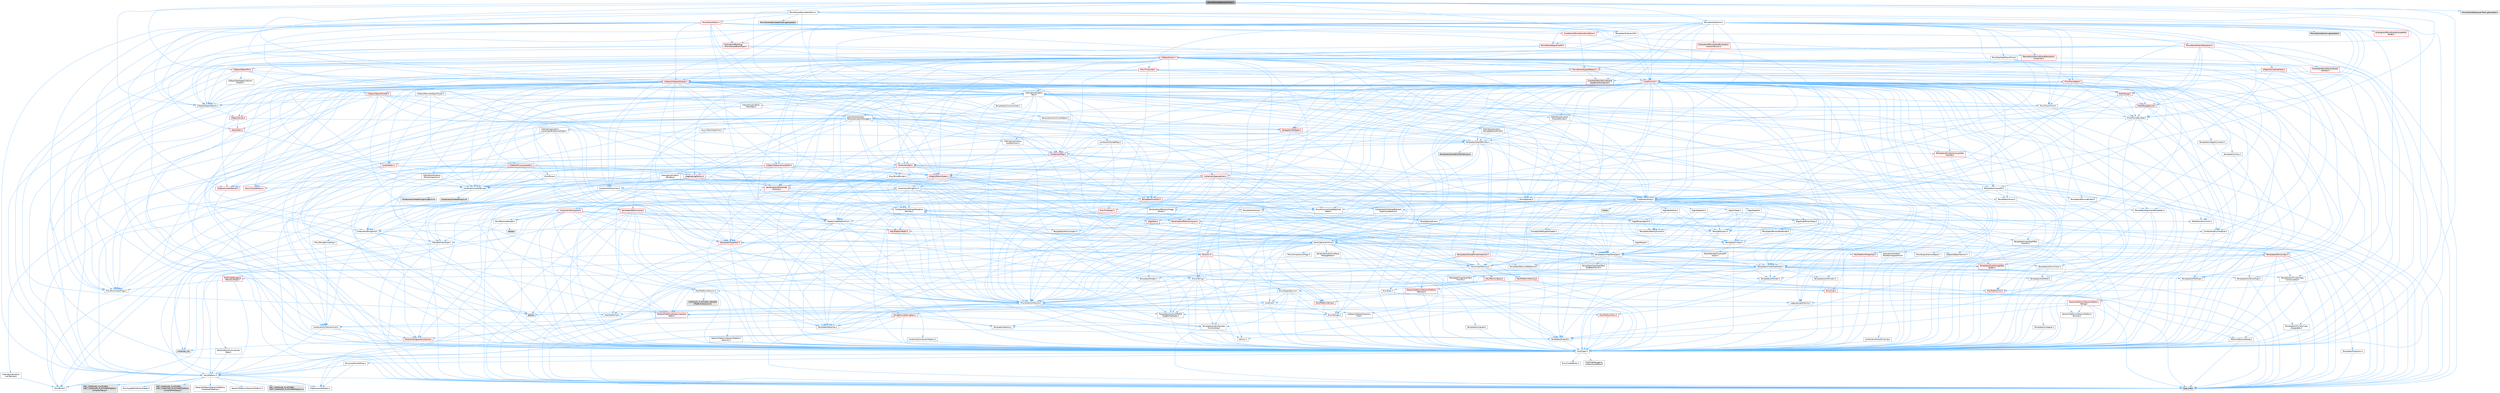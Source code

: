 digraph "MovieSceneDataLayerTrack.h"
{
 // INTERACTIVE_SVG=YES
 // LATEX_PDF_SIZE
  bgcolor="transparent";
  edge [fontname=Helvetica,fontsize=10,labelfontname=Helvetica,labelfontsize=10];
  node [fontname=Helvetica,fontsize=10,shape=box,height=0.2,width=0.4];
  Node1 [id="Node000001",label="MovieSceneDataLayerTrack.h",height=0.2,width=0.4,color="gray40", fillcolor="grey60", style="filled", fontcolor="black",tooltip=" "];
  Node1 -> Node2 [id="edge1_Node000001_Node000002",color="steelblue1",style="solid",tooltip=" "];
  Node2 [id="Node000002",label="Containers/Array.h",height=0.2,width=0.4,color="grey40", fillcolor="white", style="filled",URL="$df/dd0/Array_8h.html",tooltip=" "];
  Node2 -> Node3 [id="edge2_Node000002_Node000003",color="steelblue1",style="solid",tooltip=" "];
  Node3 [id="Node000003",label="CoreTypes.h",height=0.2,width=0.4,color="grey40", fillcolor="white", style="filled",URL="$dc/dec/CoreTypes_8h.html",tooltip=" "];
  Node3 -> Node4 [id="edge3_Node000003_Node000004",color="steelblue1",style="solid",tooltip=" "];
  Node4 [id="Node000004",label="HAL/Platform.h",height=0.2,width=0.4,color="grey40", fillcolor="white", style="filled",URL="$d9/dd0/Platform_8h.html",tooltip=" "];
  Node4 -> Node5 [id="edge4_Node000004_Node000005",color="steelblue1",style="solid",tooltip=" "];
  Node5 [id="Node000005",label="Misc/Build.h",height=0.2,width=0.4,color="grey40", fillcolor="white", style="filled",URL="$d3/dbb/Build_8h.html",tooltip=" "];
  Node4 -> Node6 [id="edge5_Node000004_Node000006",color="steelblue1",style="solid",tooltip=" "];
  Node6 [id="Node000006",label="Misc/LargeWorldCoordinates.h",height=0.2,width=0.4,color="grey40", fillcolor="white", style="filled",URL="$d2/dcb/LargeWorldCoordinates_8h.html",tooltip=" "];
  Node4 -> Node7 [id="edge6_Node000004_Node000007",color="steelblue1",style="solid",tooltip=" "];
  Node7 [id="Node000007",label="type_traits",height=0.2,width=0.4,color="grey60", fillcolor="#E0E0E0", style="filled",tooltip=" "];
  Node4 -> Node8 [id="edge7_Node000004_Node000008",color="steelblue1",style="solid",tooltip=" "];
  Node8 [id="Node000008",label="PreprocessorHelpers.h",height=0.2,width=0.4,color="grey40", fillcolor="white", style="filled",URL="$db/ddb/PreprocessorHelpers_8h.html",tooltip=" "];
  Node4 -> Node9 [id="edge8_Node000004_Node000009",color="steelblue1",style="solid",tooltip=" "];
  Node9 [id="Node000009",label="UBT_COMPILED_PLATFORM\l/UBT_COMPILED_PLATFORMPlatform\lCompilerPreSetup.h",height=0.2,width=0.4,color="grey60", fillcolor="#E0E0E0", style="filled",tooltip=" "];
  Node4 -> Node10 [id="edge9_Node000004_Node000010",color="steelblue1",style="solid",tooltip=" "];
  Node10 [id="Node000010",label="GenericPlatform/GenericPlatform\lCompilerPreSetup.h",height=0.2,width=0.4,color="grey40", fillcolor="white", style="filled",URL="$d9/dc8/GenericPlatformCompilerPreSetup_8h.html",tooltip=" "];
  Node4 -> Node11 [id="edge10_Node000004_Node000011",color="steelblue1",style="solid",tooltip=" "];
  Node11 [id="Node000011",label="GenericPlatform/GenericPlatform.h",height=0.2,width=0.4,color="grey40", fillcolor="white", style="filled",URL="$d6/d84/GenericPlatform_8h.html",tooltip=" "];
  Node4 -> Node12 [id="edge11_Node000004_Node000012",color="steelblue1",style="solid",tooltip=" "];
  Node12 [id="Node000012",label="UBT_COMPILED_PLATFORM\l/UBT_COMPILED_PLATFORMPlatform.h",height=0.2,width=0.4,color="grey60", fillcolor="#E0E0E0", style="filled",tooltip=" "];
  Node4 -> Node13 [id="edge12_Node000004_Node000013",color="steelblue1",style="solid",tooltip=" "];
  Node13 [id="Node000013",label="UBT_COMPILED_PLATFORM\l/UBT_COMPILED_PLATFORMPlatform\lCompilerSetup.h",height=0.2,width=0.4,color="grey60", fillcolor="#E0E0E0", style="filled",tooltip=" "];
  Node3 -> Node14 [id="edge13_Node000003_Node000014",color="steelblue1",style="solid",tooltip=" "];
  Node14 [id="Node000014",label="ProfilingDebugging\l/UMemoryDefines.h",height=0.2,width=0.4,color="grey40", fillcolor="white", style="filled",URL="$d2/da2/UMemoryDefines_8h.html",tooltip=" "];
  Node3 -> Node15 [id="edge14_Node000003_Node000015",color="steelblue1",style="solid",tooltip=" "];
  Node15 [id="Node000015",label="Misc/CoreMiscDefines.h",height=0.2,width=0.4,color="grey40", fillcolor="white", style="filled",URL="$da/d38/CoreMiscDefines_8h.html",tooltip=" "];
  Node15 -> Node4 [id="edge15_Node000015_Node000004",color="steelblue1",style="solid",tooltip=" "];
  Node15 -> Node8 [id="edge16_Node000015_Node000008",color="steelblue1",style="solid",tooltip=" "];
  Node3 -> Node16 [id="edge17_Node000003_Node000016",color="steelblue1",style="solid",tooltip=" "];
  Node16 [id="Node000016",label="Misc/CoreDefines.h",height=0.2,width=0.4,color="grey40", fillcolor="white", style="filled",URL="$d3/dd2/CoreDefines_8h.html",tooltip=" "];
  Node2 -> Node17 [id="edge18_Node000002_Node000017",color="steelblue1",style="solid",tooltip=" "];
  Node17 [id="Node000017",label="Misc/AssertionMacros.h",height=0.2,width=0.4,color="grey40", fillcolor="white", style="filled",URL="$d0/dfa/AssertionMacros_8h.html",tooltip=" "];
  Node17 -> Node3 [id="edge19_Node000017_Node000003",color="steelblue1",style="solid",tooltip=" "];
  Node17 -> Node4 [id="edge20_Node000017_Node000004",color="steelblue1",style="solid",tooltip=" "];
  Node17 -> Node18 [id="edge21_Node000017_Node000018",color="steelblue1",style="solid",tooltip=" "];
  Node18 [id="Node000018",label="HAL/PlatformMisc.h",height=0.2,width=0.4,color="red", fillcolor="#FFF0F0", style="filled",URL="$d0/df5/PlatformMisc_8h.html",tooltip=" "];
  Node18 -> Node3 [id="edge22_Node000018_Node000003",color="steelblue1",style="solid",tooltip=" "];
  Node17 -> Node8 [id="edge23_Node000017_Node000008",color="steelblue1",style="solid",tooltip=" "];
  Node17 -> Node54 [id="edge24_Node000017_Node000054",color="steelblue1",style="solid",tooltip=" "];
  Node54 [id="Node000054",label="Templates/EnableIf.h",height=0.2,width=0.4,color="grey40", fillcolor="white", style="filled",URL="$d7/d60/EnableIf_8h.html",tooltip=" "];
  Node54 -> Node3 [id="edge25_Node000054_Node000003",color="steelblue1",style="solid",tooltip=" "];
  Node17 -> Node55 [id="edge26_Node000017_Node000055",color="steelblue1",style="solid",tooltip=" "];
  Node55 [id="Node000055",label="Templates/IsArrayOrRefOf\lTypeByPredicate.h",height=0.2,width=0.4,color="grey40", fillcolor="white", style="filled",URL="$d6/da1/IsArrayOrRefOfTypeByPredicate_8h.html",tooltip=" "];
  Node55 -> Node3 [id="edge27_Node000055_Node000003",color="steelblue1",style="solid",tooltip=" "];
  Node17 -> Node56 [id="edge28_Node000017_Node000056",color="steelblue1",style="solid",tooltip=" "];
  Node56 [id="Node000056",label="Templates/IsValidVariadic\lFunctionArg.h",height=0.2,width=0.4,color="grey40", fillcolor="white", style="filled",URL="$d0/dc8/IsValidVariadicFunctionArg_8h.html",tooltip=" "];
  Node56 -> Node3 [id="edge29_Node000056_Node000003",color="steelblue1",style="solid",tooltip=" "];
  Node56 -> Node57 [id="edge30_Node000056_Node000057",color="steelblue1",style="solid",tooltip=" "];
  Node57 [id="Node000057",label="IsEnum.h",height=0.2,width=0.4,color="grey40", fillcolor="white", style="filled",URL="$d4/de5/IsEnum_8h.html",tooltip=" "];
  Node56 -> Node7 [id="edge31_Node000056_Node000007",color="steelblue1",style="solid",tooltip=" "];
  Node17 -> Node58 [id="edge32_Node000017_Node000058",color="steelblue1",style="solid",tooltip=" "];
  Node58 [id="Node000058",label="Traits/IsCharEncodingCompatible\lWith.h",height=0.2,width=0.4,color="red", fillcolor="#FFF0F0", style="filled",URL="$df/dd1/IsCharEncodingCompatibleWith_8h.html",tooltip=" "];
  Node58 -> Node7 [id="edge33_Node000058_Node000007",color="steelblue1",style="solid",tooltip=" "];
  Node17 -> Node60 [id="edge34_Node000017_Node000060",color="steelblue1",style="solid",tooltip=" "];
  Node60 [id="Node000060",label="Misc/VarArgs.h",height=0.2,width=0.4,color="grey40", fillcolor="white", style="filled",URL="$d5/d6f/VarArgs_8h.html",tooltip=" "];
  Node60 -> Node3 [id="edge35_Node000060_Node000003",color="steelblue1",style="solid",tooltip=" "];
  Node17 -> Node61 [id="edge36_Node000017_Node000061",color="steelblue1",style="solid",tooltip=" "];
  Node61 [id="Node000061",label="String/FormatStringSan.h",height=0.2,width=0.4,color="red", fillcolor="#FFF0F0", style="filled",URL="$d3/d8b/FormatStringSan_8h.html",tooltip=" "];
  Node61 -> Node7 [id="edge37_Node000061_Node000007",color="steelblue1",style="solid",tooltip=" "];
  Node61 -> Node3 [id="edge38_Node000061_Node000003",color="steelblue1",style="solid",tooltip=" "];
  Node61 -> Node62 [id="edge39_Node000061_Node000062",color="steelblue1",style="solid",tooltip=" "];
  Node62 [id="Node000062",label="Templates/Requires.h",height=0.2,width=0.4,color="grey40", fillcolor="white", style="filled",URL="$dc/d96/Requires_8h.html",tooltip=" "];
  Node62 -> Node54 [id="edge40_Node000062_Node000054",color="steelblue1",style="solid",tooltip=" "];
  Node62 -> Node7 [id="edge41_Node000062_Node000007",color="steelblue1",style="solid",tooltip=" "];
  Node61 -> Node63 [id="edge42_Node000061_Node000063",color="steelblue1",style="solid",tooltip=" "];
  Node63 [id="Node000063",label="Templates/Identity.h",height=0.2,width=0.4,color="grey40", fillcolor="white", style="filled",URL="$d0/dd5/Identity_8h.html",tooltip=" "];
  Node61 -> Node56 [id="edge43_Node000061_Node000056",color="steelblue1",style="solid",tooltip=" "];
  Node61 -> Node26 [id="edge44_Node000061_Node000026",color="steelblue1",style="solid",tooltip=" "];
  Node26 [id="Node000026",label="Containers/ContainersFwd.h",height=0.2,width=0.4,color="grey40", fillcolor="white", style="filled",URL="$d4/d0a/ContainersFwd_8h.html",tooltip=" "];
  Node26 -> Node4 [id="edge45_Node000026_Node000004",color="steelblue1",style="solid",tooltip=" "];
  Node26 -> Node3 [id="edge46_Node000026_Node000003",color="steelblue1",style="solid",tooltip=" "];
  Node26 -> Node23 [id="edge47_Node000026_Node000023",color="steelblue1",style="solid",tooltip=" "];
  Node23 [id="Node000023",label="Traits/IsContiguousContainer.h",height=0.2,width=0.4,color="red", fillcolor="#FFF0F0", style="filled",URL="$d5/d3c/IsContiguousContainer_8h.html",tooltip=" "];
  Node23 -> Node3 [id="edge48_Node000023_Node000003",color="steelblue1",style="solid",tooltip=" "];
  Node23 -> Node22 [id="edge49_Node000023_Node000022",color="steelblue1",style="solid",tooltip=" "];
  Node22 [id="Node000022",label="initializer_list",height=0.2,width=0.4,color="grey60", fillcolor="#E0E0E0", style="filled",tooltip=" "];
  Node17 -> Node67 [id="edge50_Node000017_Node000067",color="steelblue1",style="solid",tooltip=" "];
  Node67 [id="Node000067",label="atomic",height=0.2,width=0.4,color="grey60", fillcolor="#E0E0E0", style="filled",tooltip=" "];
  Node2 -> Node68 [id="edge51_Node000002_Node000068",color="steelblue1",style="solid",tooltip=" "];
  Node68 [id="Node000068",label="Misc/IntrusiveUnsetOptional\lState.h",height=0.2,width=0.4,color="grey40", fillcolor="white", style="filled",URL="$d2/d0a/IntrusiveUnsetOptionalState_8h.html",tooltip=" "];
  Node68 -> Node69 [id="edge52_Node000068_Node000069",color="steelblue1",style="solid",tooltip=" "];
  Node69 [id="Node000069",label="Misc/OptionalFwd.h",height=0.2,width=0.4,color="grey40", fillcolor="white", style="filled",URL="$dc/d50/OptionalFwd_8h.html",tooltip=" "];
  Node2 -> Node70 [id="edge53_Node000002_Node000070",color="steelblue1",style="solid",tooltip=" "];
  Node70 [id="Node000070",label="Misc/ReverseIterate.h",height=0.2,width=0.4,color="grey40", fillcolor="white", style="filled",URL="$db/de3/ReverseIterate_8h.html",tooltip=" "];
  Node70 -> Node4 [id="edge54_Node000070_Node000004",color="steelblue1",style="solid",tooltip=" "];
  Node70 -> Node71 [id="edge55_Node000070_Node000071",color="steelblue1",style="solid",tooltip=" "];
  Node71 [id="Node000071",label="iterator",height=0.2,width=0.4,color="grey60", fillcolor="#E0E0E0", style="filled",tooltip=" "];
  Node2 -> Node72 [id="edge56_Node000002_Node000072",color="steelblue1",style="solid",tooltip=" "];
  Node72 [id="Node000072",label="HAL/UnrealMemory.h",height=0.2,width=0.4,color="grey40", fillcolor="white", style="filled",URL="$d9/d96/UnrealMemory_8h.html",tooltip=" "];
  Node72 -> Node3 [id="edge57_Node000072_Node000003",color="steelblue1",style="solid",tooltip=" "];
  Node72 -> Node73 [id="edge58_Node000072_Node000073",color="steelblue1",style="solid",tooltip=" "];
  Node73 [id="Node000073",label="GenericPlatform/GenericPlatform\lMemory.h",height=0.2,width=0.4,color="red", fillcolor="#FFF0F0", style="filled",URL="$dd/d22/GenericPlatformMemory_8h.html",tooltip=" "];
  Node73 -> Node25 [id="edge59_Node000073_Node000025",color="steelblue1",style="solid",tooltip=" "];
  Node25 [id="Node000025",label="CoreFwd.h",height=0.2,width=0.4,color="grey40", fillcolor="white", style="filled",URL="$d1/d1e/CoreFwd_8h.html",tooltip=" "];
  Node25 -> Node3 [id="edge60_Node000025_Node000003",color="steelblue1",style="solid",tooltip=" "];
  Node25 -> Node26 [id="edge61_Node000025_Node000026",color="steelblue1",style="solid",tooltip=" "];
  Node25 -> Node27 [id="edge62_Node000025_Node000027",color="steelblue1",style="solid",tooltip=" "];
  Node27 [id="Node000027",label="Math/MathFwd.h",height=0.2,width=0.4,color="grey40", fillcolor="white", style="filled",URL="$d2/d10/MathFwd_8h.html",tooltip=" "];
  Node27 -> Node4 [id="edge63_Node000027_Node000004",color="steelblue1",style="solid",tooltip=" "];
  Node25 -> Node28 [id="edge64_Node000025_Node000028",color="steelblue1",style="solid",tooltip=" "];
  Node28 [id="Node000028",label="UObject/UObjectHierarchy\lFwd.h",height=0.2,width=0.4,color="grey40", fillcolor="white", style="filled",URL="$d3/d13/UObjectHierarchyFwd_8h.html",tooltip=" "];
  Node73 -> Node3 [id="edge65_Node000073_Node000003",color="steelblue1",style="solid",tooltip=" "];
  Node73 -> Node74 [id="edge66_Node000073_Node000074",color="steelblue1",style="solid",tooltip=" "];
  Node74 [id="Node000074",label="HAL/PlatformString.h",height=0.2,width=0.4,color="red", fillcolor="#FFF0F0", style="filled",URL="$db/db5/PlatformString_8h.html",tooltip=" "];
  Node74 -> Node3 [id="edge67_Node000074_Node000003",color="steelblue1",style="solid",tooltip=" "];
  Node72 -> Node76 [id="edge68_Node000072_Node000076",color="steelblue1",style="solid",tooltip=" "];
  Node76 [id="Node000076",label="HAL/MemoryBase.h",height=0.2,width=0.4,color="red", fillcolor="#FFF0F0", style="filled",URL="$d6/d9f/MemoryBase_8h.html",tooltip=" "];
  Node76 -> Node3 [id="edge69_Node000076_Node000003",color="steelblue1",style="solid",tooltip=" "];
  Node76 -> Node47 [id="edge70_Node000076_Node000047",color="steelblue1",style="solid",tooltip=" "];
  Node47 [id="Node000047",label="HAL/PlatformAtomics.h",height=0.2,width=0.4,color="grey40", fillcolor="white", style="filled",URL="$d3/d36/PlatformAtomics_8h.html",tooltip=" "];
  Node47 -> Node3 [id="edge71_Node000047_Node000003",color="steelblue1",style="solid",tooltip=" "];
  Node47 -> Node48 [id="edge72_Node000047_Node000048",color="steelblue1",style="solid",tooltip=" "];
  Node48 [id="Node000048",label="GenericPlatform/GenericPlatform\lAtomics.h",height=0.2,width=0.4,color="grey40", fillcolor="white", style="filled",URL="$da/d72/GenericPlatformAtomics_8h.html",tooltip=" "];
  Node48 -> Node3 [id="edge73_Node000048_Node000003",color="steelblue1",style="solid",tooltip=" "];
  Node47 -> Node49 [id="edge74_Node000047_Node000049",color="steelblue1",style="solid",tooltip=" "];
  Node49 [id="Node000049",label="COMPILED_PLATFORM_HEADER\l(PlatformAtomics.h)",height=0.2,width=0.4,color="grey60", fillcolor="#E0E0E0", style="filled",tooltip=" "];
  Node76 -> Node30 [id="edge75_Node000076_Node000030",color="steelblue1",style="solid",tooltip=" "];
  Node30 [id="Node000030",label="HAL/PlatformCrt.h",height=0.2,width=0.4,color="red", fillcolor="#FFF0F0", style="filled",URL="$d8/d75/PlatformCrt_8h.html",tooltip=" "];
  Node76 -> Node77 [id="edge76_Node000076_Node000077",color="steelblue1",style="solid",tooltip=" "];
  Node77 [id="Node000077",label="Misc/Exec.h",height=0.2,width=0.4,color="grey40", fillcolor="white", style="filled",URL="$de/ddb/Exec_8h.html",tooltip=" "];
  Node77 -> Node3 [id="edge77_Node000077_Node000003",color="steelblue1",style="solid",tooltip=" "];
  Node77 -> Node17 [id="edge78_Node000077_Node000017",color="steelblue1",style="solid",tooltip=" "];
  Node76 -> Node78 [id="edge79_Node000076_Node000078",color="steelblue1",style="solid",tooltip=" "];
  Node78 [id="Node000078",label="Misc/OutputDevice.h",height=0.2,width=0.4,color="grey40", fillcolor="white", style="filled",URL="$d7/d32/OutputDevice_8h.html",tooltip=" "];
  Node78 -> Node25 [id="edge80_Node000078_Node000025",color="steelblue1",style="solid",tooltip=" "];
  Node78 -> Node3 [id="edge81_Node000078_Node000003",color="steelblue1",style="solid",tooltip=" "];
  Node78 -> Node79 [id="edge82_Node000078_Node000079",color="steelblue1",style="solid",tooltip=" "];
  Node79 [id="Node000079",label="Logging/LogVerbosity.h",height=0.2,width=0.4,color="grey40", fillcolor="white", style="filled",URL="$d2/d8f/LogVerbosity_8h.html",tooltip=" "];
  Node79 -> Node3 [id="edge83_Node000079_Node000003",color="steelblue1",style="solid",tooltip=" "];
  Node78 -> Node60 [id="edge84_Node000078_Node000060",color="steelblue1",style="solid",tooltip=" "];
  Node78 -> Node55 [id="edge85_Node000078_Node000055",color="steelblue1",style="solid",tooltip=" "];
  Node78 -> Node56 [id="edge86_Node000078_Node000056",color="steelblue1",style="solid",tooltip=" "];
  Node78 -> Node58 [id="edge87_Node000078_Node000058",color="steelblue1",style="solid",tooltip=" "];
  Node72 -> Node89 [id="edge88_Node000072_Node000089",color="steelblue1",style="solid",tooltip=" "];
  Node89 [id="Node000089",label="HAL/PlatformMemory.h",height=0.2,width=0.4,color="red", fillcolor="#FFF0F0", style="filled",URL="$de/d68/PlatformMemory_8h.html",tooltip=" "];
  Node89 -> Node3 [id="edge89_Node000089_Node000003",color="steelblue1",style="solid",tooltip=" "];
  Node89 -> Node73 [id="edge90_Node000089_Node000073",color="steelblue1",style="solid",tooltip=" "];
  Node72 -> Node91 [id="edge91_Node000072_Node000091",color="steelblue1",style="solid",tooltip=" "];
  Node91 [id="Node000091",label="ProfilingDebugging\l/MemoryTrace.h",height=0.2,width=0.4,color="red", fillcolor="#FFF0F0", style="filled",URL="$da/dd7/MemoryTrace_8h.html",tooltip=" "];
  Node91 -> Node4 [id="edge92_Node000091_Node000004",color="steelblue1",style="solid",tooltip=" "];
  Node91 -> Node42 [id="edge93_Node000091_Node000042",color="steelblue1",style="solid",tooltip=" "];
  Node42 [id="Node000042",label="Misc/EnumClassFlags.h",height=0.2,width=0.4,color="grey40", fillcolor="white", style="filled",URL="$d8/de7/EnumClassFlags_8h.html",tooltip=" "];
  Node72 -> Node92 [id="edge94_Node000072_Node000092",color="steelblue1",style="solid",tooltip=" "];
  Node92 [id="Node000092",label="Templates/IsPointer.h",height=0.2,width=0.4,color="grey40", fillcolor="white", style="filled",URL="$d7/d05/IsPointer_8h.html",tooltip=" "];
  Node92 -> Node3 [id="edge95_Node000092_Node000003",color="steelblue1",style="solid",tooltip=" "];
  Node2 -> Node93 [id="edge96_Node000002_Node000093",color="steelblue1",style="solid",tooltip=" "];
  Node93 [id="Node000093",label="Templates/UnrealTypeTraits.h",height=0.2,width=0.4,color="grey40", fillcolor="white", style="filled",URL="$d2/d2d/UnrealTypeTraits_8h.html",tooltip=" "];
  Node93 -> Node3 [id="edge97_Node000093_Node000003",color="steelblue1",style="solid",tooltip=" "];
  Node93 -> Node92 [id="edge98_Node000093_Node000092",color="steelblue1",style="solid",tooltip=" "];
  Node93 -> Node17 [id="edge99_Node000093_Node000017",color="steelblue1",style="solid",tooltip=" "];
  Node93 -> Node85 [id="edge100_Node000093_Node000085",color="steelblue1",style="solid",tooltip=" "];
  Node85 [id="Node000085",label="Templates/AndOrNot.h",height=0.2,width=0.4,color="grey40", fillcolor="white", style="filled",URL="$db/d0a/AndOrNot_8h.html",tooltip=" "];
  Node85 -> Node3 [id="edge101_Node000085_Node000003",color="steelblue1",style="solid",tooltip=" "];
  Node93 -> Node54 [id="edge102_Node000093_Node000054",color="steelblue1",style="solid",tooltip=" "];
  Node93 -> Node94 [id="edge103_Node000093_Node000094",color="steelblue1",style="solid",tooltip=" "];
  Node94 [id="Node000094",label="Templates/IsArithmetic.h",height=0.2,width=0.4,color="grey40", fillcolor="white", style="filled",URL="$d2/d5d/IsArithmetic_8h.html",tooltip=" "];
  Node94 -> Node3 [id="edge104_Node000094_Node000003",color="steelblue1",style="solid",tooltip=" "];
  Node93 -> Node57 [id="edge105_Node000093_Node000057",color="steelblue1",style="solid",tooltip=" "];
  Node93 -> Node95 [id="edge106_Node000093_Node000095",color="steelblue1",style="solid",tooltip=" "];
  Node95 [id="Node000095",label="Templates/Models.h",height=0.2,width=0.4,color="grey40", fillcolor="white", style="filled",URL="$d3/d0c/Models_8h.html",tooltip=" "];
  Node95 -> Node63 [id="edge107_Node000095_Node000063",color="steelblue1",style="solid",tooltip=" "];
  Node93 -> Node96 [id="edge108_Node000093_Node000096",color="steelblue1",style="solid",tooltip=" "];
  Node96 [id="Node000096",label="Templates/IsPODType.h",height=0.2,width=0.4,color="grey40", fillcolor="white", style="filled",URL="$d7/db1/IsPODType_8h.html",tooltip=" "];
  Node96 -> Node3 [id="edge109_Node000096_Node000003",color="steelblue1",style="solid",tooltip=" "];
  Node93 -> Node97 [id="edge110_Node000093_Node000097",color="steelblue1",style="solid",tooltip=" "];
  Node97 [id="Node000097",label="Templates/IsUECoreType.h",height=0.2,width=0.4,color="grey40", fillcolor="white", style="filled",URL="$d1/db8/IsUECoreType_8h.html",tooltip=" "];
  Node97 -> Node3 [id="edge111_Node000097_Node000003",color="steelblue1",style="solid",tooltip=" "];
  Node97 -> Node7 [id="edge112_Node000097_Node000007",color="steelblue1",style="solid",tooltip=" "];
  Node93 -> Node86 [id="edge113_Node000093_Node000086",color="steelblue1",style="solid",tooltip=" "];
  Node86 [id="Node000086",label="Templates/IsTriviallyCopy\lConstructible.h",height=0.2,width=0.4,color="grey40", fillcolor="white", style="filled",URL="$d3/d78/IsTriviallyCopyConstructible_8h.html",tooltip=" "];
  Node86 -> Node3 [id="edge114_Node000086_Node000003",color="steelblue1",style="solid",tooltip=" "];
  Node86 -> Node7 [id="edge115_Node000086_Node000007",color="steelblue1",style="solid",tooltip=" "];
  Node2 -> Node98 [id="edge116_Node000002_Node000098",color="steelblue1",style="solid",tooltip=" "];
  Node98 [id="Node000098",label="Templates/UnrealTemplate.h",height=0.2,width=0.4,color="grey40", fillcolor="white", style="filled",URL="$d4/d24/UnrealTemplate_8h.html",tooltip=" "];
  Node98 -> Node3 [id="edge117_Node000098_Node000003",color="steelblue1",style="solid",tooltip=" "];
  Node98 -> Node92 [id="edge118_Node000098_Node000092",color="steelblue1",style="solid",tooltip=" "];
  Node98 -> Node72 [id="edge119_Node000098_Node000072",color="steelblue1",style="solid",tooltip=" "];
  Node98 -> Node99 [id="edge120_Node000098_Node000099",color="steelblue1",style="solid",tooltip=" "];
  Node99 [id="Node000099",label="Templates/CopyQualifiers\lAndRefsFromTo.h",height=0.2,width=0.4,color="grey40", fillcolor="white", style="filled",URL="$d3/db3/CopyQualifiersAndRefsFromTo_8h.html",tooltip=" "];
  Node99 -> Node100 [id="edge121_Node000099_Node000100",color="steelblue1",style="solid",tooltip=" "];
  Node100 [id="Node000100",label="Templates/CopyQualifiers\lFromTo.h",height=0.2,width=0.4,color="grey40", fillcolor="white", style="filled",URL="$d5/db4/CopyQualifiersFromTo_8h.html",tooltip=" "];
  Node98 -> Node93 [id="edge122_Node000098_Node000093",color="steelblue1",style="solid",tooltip=" "];
  Node98 -> Node101 [id="edge123_Node000098_Node000101",color="steelblue1",style="solid",tooltip=" "];
  Node101 [id="Node000101",label="Templates/RemoveReference.h",height=0.2,width=0.4,color="grey40", fillcolor="white", style="filled",URL="$da/dbe/RemoveReference_8h.html",tooltip=" "];
  Node101 -> Node3 [id="edge124_Node000101_Node000003",color="steelblue1",style="solid",tooltip=" "];
  Node98 -> Node62 [id="edge125_Node000098_Node000062",color="steelblue1",style="solid",tooltip=" "];
  Node98 -> Node102 [id="edge126_Node000098_Node000102",color="steelblue1",style="solid",tooltip=" "];
  Node102 [id="Node000102",label="Templates/TypeCompatible\lBytes.h",height=0.2,width=0.4,color="red", fillcolor="#FFF0F0", style="filled",URL="$df/d0a/TypeCompatibleBytes_8h.html",tooltip=" "];
  Node102 -> Node3 [id="edge127_Node000102_Node000003",color="steelblue1",style="solid",tooltip=" "];
  Node102 -> Node7 [id="edge128_Node000102_Node000007",color="steelblue1",style="solid",tooltip=" "];
  Node98 -> Node63 [id="edge129_Node000098_Node000063",color="steelblue1",style="solid",tooltip=" "];
  Node98 -> Node23 [id="edge130_Node000098_Node000023",color="steelblue1",style="solid",tooltip=" "];
  Node98 -> Node103 [id="edge131_Node000098_Node000103",color="steelblue1",style="solid",tooltip=" "];
  Node103 [id="Node000103",label="Traits/UseBitwiseSwap.h",height=0.2,width=0.4,color="grey40", fillcolor="white", style="filled",URL="$db/df3/UseBitwiseSwap_8h.html",tooltip=" "];
  Node103 -> Node3 [id="edge132_Node000103_Node000003",color="steelblue1",style="solid",tooltip=" "];
  Node103 -> Node7 [id="edge133_Node000103_Node000007",color="steelblue1",style="solid",tooltip=" "];
  Node98 -> Node7 [id="edge134_Node000098_Node000007",color="steelblue1",style="solid",tooltip=" "];
  Node2 -> Node104 [id="edge135_Node000002_Node000104",color="steelblue1",style="solid",tooltip=" "];
  Node104 [id="Node000104",label="Containers/AllowShrinking.h",height=0.2,width=0.4,color="grey40", fillcolor="white", style="filled",URL="$d7/d1a/AllowShrinking_8h.html",tooltip=" "];
  Node104 -> Node3 [id="edge136_Node000104_Node000003",color="steelblue1",style="solid",tooltip=" "];
  Node2 -> Node105 [id="edge137_Node000002_Node000105",color="steelblue1",style="solid",tooltip=" "];
  Node105 [id="Node000105",label="Containers/ContainerAllocation\lPolicies.h",height=0.2,width=0.4,color="grey40", fillcolor="white", style="filled",URL="$d7/dff/ContainerAllocationPolicies_8h.html",tooltip=" "];
  Node105 -> Node3 [id="edge138_Node000105_Node000003",color="steelblue1",style="solid",tooltip=" "];
  Node105 -> Node106 [id="edge139_Node000105_Node000106",color="steelblue1",style="solid",tooltip=" "];
  Node106 [id="Node000106",label="Containers/ContainerHelpers.h",height=0.2,width=0.4,color="grey40", fillcolor="white", style="filled",URL="$d7/d33/ContainerHelpers_8h.html",tooltip=" "];
  Node106 -> Node3 [id="edge140_Node000106_Node000003",color="steelblue1",style="solid",tooltip=" "];
  Node105 -> Node105 [id="edge141_Node000105_Node000105",color="steelblue1",style="solid",tooltip=" "];
  Node105 -> Node107 [id="edge142_Node000105_Node000107",color="steelblue1",style="solid",tooltip=" "];
  Node107 [id="Node000107",label="HAL/PlatformMath.h",height=0.2,width=0.4,color="red", fillcolor="#FFF0F0", style="filled",URL="$dc/d53/PlatformMath_8h.html",tooltip=" "];
  Node107 -> Node3 [id="edge143_Node000107_Node000003",color="steelblue1",style="solid",tooltip=" "];
  Node105 -> Node72 [id="edge144_Node000105_Node000072",color="steelblue1",style="solid",tooltip=" "];
  Node105 -> Node40 [id="edge145_Node000105_Node000040",color="steelblue1",style="solid",tooltip=" "];
  Node40 [id="Node000040",label="Math/NumericLimits.h",height=0.2,width=0.4,color="grey40", fillcolor="white", style="filled",URL="$df/d1b/NumericLimits_8h.html",tooltip=" "];
  Node40 -> Node3 [id="edge146_Node000040_Node000003",color="steelblue1",style="solid",tooltip=" "];
  Node105 -> Node17 [id="edge147_Node000105_Node000017",color="steelblue1",style="solid",tooltip=" "];
  Node105 -> Node115 [id="edge148_Node000105_Node000115",color="steelblue1",style="solid",tooltip=" "];
  Node115 [id="Node000115",label="Templates/IsPolymorphic.h",height=0.2,width=0.4,color="grey40", fillcolor="white", style="filled",URL="$dc/d20/IsPolymorphic_8h.html",tooltip=" "];
  Node105 -> Node116 [id="edge149_Node000105_Node000116",color="steelblue1",style="solid",tooltip=" "];
  Node116 [id="Node000116",label="Templates/MemoryOps.h",height=0.2,width=0.4,color="red", fillcolor="#FFF0F0", style="filled",URL="$db/dea/MemoryOps_8h.html",tooltip=" "];
  Node116 -> Node3 [id="edge150_Node000116_Node000003",color="steelblue1",style="solid",tooltip=" "];
  Node116 -> Node72 [id="edge151_Node000116_Node000072",color="steelblue1",style="solid",tooltip=" "];
  Node116 -> Node87 [id="edge152_Node000116_Node000087",color="steelblue1",style="solid",tooltip=" "];
  Node87 [id="Node000087",label="Templates/IsTriviallyCopy\lAssignable.h",height=0.2,width=0.4,color="grey40", fillcolor="white", style="filled",URL="$d2/df2/IsTriviallyCopyAssignable_8h.html",tooltip=" "];
  Node87 -> Node3 [id="edge153_Node000087_Node000003",color="steelblue1",style="solid",tooltip=" "];
  Node87 -> Node7 [id="edge154_Node000087_Node000007",color="steelblue1",style="solid",tooltip=" "];
  Node116 -> Node86 [id="edge155_Node000116_Node000086",color="steelblue1",style="solid",tooltip=" "];
  Node116 -> Node62 [id="edge156_Node000116_Node000062",color="steelblue1",style="solid",tooltip=" "];
  Node116 -> Node93 [id="edge157_Node000116_Node000093",color="steelblue1",style="solid",tooltip=" "];
  Node116 -> Node103 [id="edge158_Node000116_Node000103",color="steelblue1",style="solid",tooltip=" "];
  Node116 -> Node7 [id="edge159_Node000116_Node000007",color="steelblue1",style="solid",tooltip=" "];
  Node105 -> Node102 [id="edge160_Node000105_Node000102",color="steelblue1",style="solid",tooltip=" "];
  Node105 -> Node7 [id="edge161_Node000105_Node000007",color="steelblue1",style="solid",tooltip=" "];
  Node2 -> Node117 [id="edge162_Node000002_Node000117",color="steelblue1",style="solid",tooltip=" "];
  Node117 [id="Node000117",label="Containers/ContainerElement\lTypeCompatibility.h",height=0.2,width=0.4,color="grey40", fillcolor="white", style="filled",URL="$df/ddf/ContainerElementTypeCompatibility_8h.html",tooltip=" "];
  Node117 -> Node3 [id="edge163_Node000117_Node000003",color="steelblue1",style="solid",tooltip=" "];
  Node117 -> Node93 [id="edge164_Node000117_Node000093",color="steelblue1",style="solid",tooltip=" "];
  Node2 -> Node118 [id="edge165_Node000002_Node000118",color="steelblue1",style="solid",tooltip=" "];
  Node118 [id="Node000118",label="Serialization/Archive.h",height=0.2,width=0.4,color="grey40", fillcolor="white", style="filled",URL="$d7/d3b/Archive_8h.html",tooltip=" "];
  Node118 -> Node25 [id="edge166_Node000118_Node000025",color="steelblue1",style="solid",tooltip=" "];
  Node118 -> Node3 [id="edge167_Node000118_Node000003",color="steelblue1",style="solid",tooltip=" "];
  Node118 -> Node119 [id="edge168_Node000118_Node000119",color="steelblue1",style="solid",tooltip=" "];
  Node119 [id="Node000119",label="HAL/PlatformProperties.h",height=0.2,width=0.4,color="red", fillcolor="#FFF0F0", style="filled",URL="$d9/db0/PlatformProperties_8h.html",tooltip=" "];
  Node119 -> Node3 [id="edge169_Node000119_Node000003",color="steelblue1",style="solid",tooltip=" "];
  Node118 -> Node122 [id="edge170_Node000118_Node000122",color="steelblue1",style="solid",tooltip=" "];
  Node122 [id="Node000122",label="Internationalization\l/TextNamespaceFwd.h",height=0.2,width=0.4,color="grey40", fillcolor="white", style="filled",URL="$d8/d97/TextNamespaceFwd_8h.html",tooltip=" "];
  Node122 -> Node3 [id="edge171_Node000122_Node000003",color="steelblue1",style="solid",tooltip=" "];
  Node118 -> Node27 [id="edge172_Node000118_Node000027",color="steelblue1",style="solid",tooltip=" "];
  Node118 -> Node17 [id="edge173_Node000118_Node000017",color="steelblue1",style="solid",tooltip=" "];
  Node118 -> Node5 [id="edge174_Node000118_Node000005",color="steelblue1",style="solid",tooltip=" "];
  Node118 -> Node41 [id="edge175_Node000118_Node000041",color="steelblue1",style="solid",tooltip=" "];
  Node41 [id="Node000041",label="Misc/CompressionFlags.h",height=0.2,width=0.4,color="grey40", fillcolor="white", style="filled",URL="$d9/d76/CompressionFlags_8h.html",tooltip=" "];
  Node118 -> Node123 [id="edge176_Node000118_Node000123",color="steelblue1",style="solid",tooltip=" "];
  Node123 [id="Node000123",label="Misc/EngineVersionBase.h",height=0.2,width=0.4,color="grey40", fillcolor="white", style="filled",URL="$d5/d2b/EngineVersionBase_8h.html",tooltip=" "];
  Node123 -> Node3 [id="edge177_Node000123_Node000003",color="steelblue1",style="solid",tooltip=" "];
  Node118 -> Node60 [id="edge178_Node000118_Node000060",color="steelblue1",style="solid",tooltip=" "];
  Node118 -> Node124 [id="edge179_Node000118_Node000124",color="steelblue1",style="solid",tooltip=" "];
  Node124 [id="Node000124",label="Serialization/ArchiveCook\lData.h",height=0.2,width=0.4,color="grey40", fillcolor="white", style="filled",URL="$dc/db6/ArchiveCookData_8h.html",tooltip=" "];
  Node124 -> Node4 [id="edge180_Node000124_Node000004",color="steelblue1",style="solid",tooltip=" "];
  Node118 -> Node125 [id="edge181_Node000118_Node000125",color="steelblue1",style="solid",tooltip=" "];
  Node125 [id="Node000125",label="Serialization/ArchiveSave\lPackageData.h",height=0.2,width=0.4,color="grey40", fillcolor="white", style="filled",URL="$d1/d37/ArchiveSavePackageData_8h.html",tooltip=" "];
  Node118 -> Node54 [id="edge182_Node000118_Node000054",color="steelblue1",style="solid",tooltip=" "];
  Node118 -> Node55 [id="edge183_Node000118_Node000055",color="steelblue1",style="solid",tooltip=" "];
  Node118 -> Node126 [id="edge184_Node000118_Node000126",color="steelblue1",style="solid",tooltip=" "];
  Node126 [id="Node000126",label="Templates/IsEnumClass.h",height=0.2,width=0.4,color="grey40", fillcolor="white", style="filled",URL="$d7/d15/IsEnumClass_8h.html",tooltip=" "];
  Node126 -> Node3 [id="edge185_Node000126_Node000003",color="steelblue1",style="solid",tooltip=" "];
  Node126 -> Node85 [id="edge186_Node000126_Node000085",color="steelblue1",style="solid",tooltip=" "];
  Node118 -> Node112 [id="edge187_Node000118_Node000112",color="steelblue1",style="solid",tooltip=" "];
  Node112 [id="Node000112",label="Templates/IsSigned.h",height=0.2,width=0.4,color="grey40", fillcolor="white", style="filled",URL="$d8/dd8/IsSigned_8h.html",tooltip=" "];
  Node112 -> Node3 [id="edge188_Node000112_Node000003",color="steelblue1",style="solid",tooltip=" "];
  Node118 -> Node56 [id="edge189_Node000118_Node000056",color="steelblue1",style="solid",tooltip=" "];
  Node118 -> Node98 [id="edge190_Node000118_Node000098",color="steelblue1",style="solid",tooltip=" "];
  Node118 -> Node58 [id="edge191_Node000118_Node000058",color="steelblue1",style="solid",tooltip=" "];
  Node118 -> Node127 [id="edge192_Node000118_Node000127",color="steelblue1",style="solid",tooltip=" "];
  Node127 [id="Node000127",label="UObject/ObjectVersion.h",height=0.2,width=0.4,color="grey40", fillcolor="white", style="filled",URL="$da/d63/ObjectVersion_8h.html",tooltip=" "];
  Node127 -> Node3 [id="edge193_Node000127_Node000003",color="steelblue1",style="solid",tooltip=" "];
  Node2 -> Node128 [id="edge194_Node000002_Node000128",color="steelblue1",style="solid",tooltip=" "];
  Node128 [id="Node000128",label="Serialization/MemoryImage\lWriter.h",height=0.2,width=0.4,color="grey40", fillcolor="white", style="filled",URL="$d0/d08/MemoryImageWriter_8h.html",tooltip=" "];
  Node128 -> Node3 [id="edge195_Node000128_Node000003",color="steelblue1",style="solid",tooltip=" "];
  Node128 -> Node129 [id="edge196_Node000128_Node000129",color="steelblue1",style="solid",tooltip=" "];
  Node129 [id="Node000129",label="Serialization/MemoryLayout.h",height=0.2,width=0.4,color="red", fillcolor="#FFF0F0", style="filled",URL="$d7/d66/MemoryLayout_8h.html",tooltip=" "];
  Node129 -> Node132 [id="edge197_Node000129_Node000132",color="steelblue1",style="solid",tooltip=" "];
  Node132 [id="Node000132",label="Containers/EnumAsByte.h",height=0.2,width=0.4,color="grey40", fillcolor="white", style="filled",URL="$d6/d9a/EnumAsByte_8h.html",tooltip=" "];
  Node132 -> Node3 [id="edge198_Node000132_Node000003",color="steelblue1",style="solid",tooltip=" "];
  Node132 -> Node96 [id="edge199_Node000132_Node000096",color="steelblue1",style="solid",tooltip=" "];
  Node132 -> Node133 [id="edge200_Node000132_Node000133",color="steelblue1",style="solid",tooltip=" "];
  Node133 [id="Node000133",label="Templates/TypeHash.h",height=0.2,width=0.4,color="red", fillcolor="#FFF0F0", style="filled",URL="$d1/d62/TypeHash_8h.html",tooltip=" "];
  Node133 -> Node3 [id="edge201_Node000133_Node000003",color="steelblue1",style="solid",tooltip=" "];
  Node133 -> Node62 [id="edge202_Node000133_Node000062",color="steelblue1",style="solid",tooltip=" "];
  Node133 -> Node134 [id="edge203_Node000133_Node000134",color="steelblue1",style="solid",tooltip=" "];
  Node134 [id="Node000134",label="Misc/Crc.h",height=0.2,width=0.4,color="red", fillcolor="#FFF0F0", style="filled",URL="$d4/dd2/Crc_8h.html",tooltip=" "];
  Node134 -> Node3 [id="edge204_Node000134_Node000003",color="steelblue1",style="solid",tooltip=" "];
  Node134 -> Node74 [id="edge205_Node000134_Node000074",color="steelblue1",style="solid",tooltip=" "];
  Node134 -> Node17 [id="edge206_Node000134_Node000017",color="steelblue1",style="solid",tooltip=" "];
  Node134 -> Node135 [id="edge207_Node000134_Node000135",color="steelblue1",style="solid",tooltip=" "];
  Node135 [id="Node000135",label="Misc/CString.h",height=0.2,width=0.4,color="grey40", fillcolor="white", style="filled",URL="$d2/d49/CString_8h.html",tooltip=" "];
  Node135 -> Node3 [id="edge208_Node000135_Node000003",color="steelblue1",style="solid",tooltip=" "];
  Node135 -> Node30 [id="edge209_Node000135_Node000030",color="steelblue1",style="solid",tooltip=" "];
  Node135 -> Node74 [id="edge210_Node000135_Node000074",color="steelblue1",style="solid",tooltip=" "];
  Node135 -> Node17 [id="edge211_Node000135_Node000017",color="steelblue1",style="solid",tooltip=" "];
  Node135 -> Node136 [id="edge212_Node000135_Node000136",color="steelblue1",style="solid",tooltip=" "];
  Node136 [id="Node000136",label="Misc/Char.h",height=0.2,width=0.4,color="red", fillcolor="#FFF0F0", style="filled",URL="$d0/d58/Char_8h.html",tooltip=" "];
  Node136 -> Node3 [id="edge213_Node000136_Node000003",color="steelblue1",style="solid",tooltip=" "];
  Node136 -> Node7 [id="edge214_Node000136_Node000007",color="steelblue1",style="solid",tooltip=" "];
  Node135 -> Node60 [id="edge215_Node000135_Node000060",color="steelblue1",style="solid",tooltip=" "];
  Node135 -> Node55 [id="edge216_Node000135_Node000055",color="steelblue1",style="solid",tooltip=" "];
  Node135 -> Node56 [id="edge217_Node000135_Node000056",color="steelblue1",style="solid",tooltip=" "];
  Node135 -> Node58 [id="edge218_Node000135_Node000058",color="steelblue1",style="solid",tooltip=" "];
  Node134 -> Node136 [id="edge219_Node000134_Node000136",color="steelblue1",style="solid",tooltip=" "];
  Node134 -> Node93 [id="edge220_Node000134_Node000093",color="steelblue1",style="solid",tooltip=" "];
  Node133 -> Node7 [id="edge221_Node000133_Node000007",color="steelblue1",style="solid",tooltip=" "];
  Node129 -> Node20 [id="edge222_Node000129_Node000020",color="steelblue1",style="solid",tooltip=" "];
  Node20 [id="Node000020",label="Containers/StringFwd.h",height=0.2,width=0.4,color="grey40", fillcolor="white", style="filled",URL="$df/d37/StringFwd_8h.html",tooltip=" "];
  Node20 -> Node3 [id="edge223_Node000020_Node000003",color="steelblue1",style="solid",tooltip=" "];
  Node20 -> Node21 [id="edge224_Node000020_Node000021",color="steelblue1",style="solid",tooltip=" "];
  Node21 [id="Node000021",label="Traits/ElementType.h",height=0.2,width=0.4,color="grey40", fillcolor="white", style="filled",URL="$d5/d4f/ElementType_8h.html",tooltip=" "];
  Node21 -> Node4 [id="edge225_Node000021_Node000004",color="steelblue1",style="solid",tooltip=" "];
  Node21 -> Node22 [id="edge226_Node000021_Node000022",color="steelblue1",style="solid",tooltip=" "];
  Node21 -> Node7 [id="edge227_Node000021_Node000007",color="steelblue1",style="solid",tooltip=" "];
  Node20 -> Node23 [id="edge228_Node000020_Node000023",color="steelblue1",style="solid",tooltip=" "];
  Node129 -> Node72 [id="edge229_Node000129_Node000072",color="steelblue1",style="solid",tooltip=" "];
  Node129 -> Node54 [id="edge230_Node000129_Node000054",color="steelblue1",style="solid",tooltip=" "];
  Node129 -> Node115 [id="edge231_Node000129_Node000115",color="steelblue1",style="solid",tooltip=" "];
  Node129 -> Node95 [id="edge232_Node000129_Node000095",color="steelblue1",style="solid",tooltip=" "];
  Node129 -> Node98 [id="edge233_Node000129_Node000098",color="steelblue1",style="solid",tooltip=" "];
  Node2 -> Node142 [id="edge234_Node000002_Node000142",color="steelblue1",style="solid",tooltip=" "];
  Node142 [id="Node000142",label="Algo/Heapify.h",height=0.2,width=0.4,color="grey40", fillcolor="white", style="filled",URL="$d0/d2a/Heapify_8h.html",tooltip=" "];
  Node142 -> Node143 [id="edge235_Node000142_Node000143",color="steelblue1",style="solid",tooltip=" "];
  Node143 [id="Node000143",label="Algo/Impl/BinaryHeap.h",height=0.2,width=0.4,color="grey40", fillcolor="white", style="filled",URL="$d7/da3/Algo_2Impl_2BinaryHeap_8h.html",tooltip=" "];
  Node143 -> Node144 [id="edge236_Node000143_Node000144",color="steelblue1",style="solid",tooltip=" "];
  Node144 [id="Node000144",label="Templates/Invoke.h",height=0.2,width=0.4,color="grey40", fillcolor="white", style="filled",URL="$d7/deb/Invoke_8h.html",tooltip=" "];
  Node144 -> Node3 [id="edge237_Node000144_Node000003",color="steelblue1",style="solid",tooltip=" "];
  Node144 -> Node145 [id="edge238_Node000144_Node000145",color="steelblue1",style="solid",tooltip=" "];
  Node145 [id="Node000145",label="Traits/MemberFunctionPtr\lOuter.h",height=0.2,width=0.4,color="grey40", fillcolor="white", style="filled",URL="$db/da7/MemberFunctionPtrOuter_8h.html",tooltip=" "];
  Node144 -> Node98 [id="edge239_Node000144_Node000098",color="steelblue1",style="solid",tooltip=" "];
  Node144 -> Node7 [id="edge240_Node000144_Node000007",color="steelblue1",style="solid",tooltip=" "];
  Node143 -> Node146 [id="edge241_Node000143_Node000146",color="steelblue1",style="solid",tooltip=" "];
  Node146 [id="Node000146",label="Templates/Projection.h",height=0.2,width=0.4,color="grey40", fillcolor="white", style="filled",URL="$d7/df0/Projection_8h.html",tooltip=" "];
  Node146 -> Node7 [id="edge242_Node000146_Node000007",color="steelblue1",style="solid",tooltip=" "];
  Node143 -> Node147 [id="edge243_Node000143_Node000147",color="steelblue1",style="solid",tooltip=" "];
  Node147 [id="Node000147",label="Templates/ReversePredicate.h",height=0.2,width=0.4,color="grey40", fillcolor="white", style="filled",URL="$d8/d28/ReversePredicate_8h.html",tooltip=" "];
  Node147 -> Node144 [id="edge244_Node000147_Node000144",color="steelblue1",style="solid",tooltip=" "];
  Node147 -> Node98 [id="edge245_Node000147_Node000098",color="steelblue1",style="solid",tooltip=" "];
  Node143 -> Node7 [id="edge246_Node000143_Node000007",color="steelblue1",style="solid",tooltip=" "];
  Node142 -> Node148 [id="edge247_Node000142_Node000148",color="steelblue1",style="solid",tooltip=" "];
  Node148 [id="Node000148",label="Templates/IdentityFunctor.h",height=0.2,width=0.4,color="grey40", fillcolor="white", style="filled",URL="$d7/d2e/IdentityFunctor_8h.html",tooltip=" "];
  Node148 -> Node4 [id="edge248_Node000148_Node000004",color="steelblue1",style="solid",tooltip=" "];
  Node142 -> Node144 [id="edge249_Node000142_Node000144",color="steelblue1",style="solid",tooltip=" "];
  Node142 -> Node149 [id="edge250_Node000142_Node000149",color="steelblue1",style="solid",tooltip=" "];
  Node149 [id="Node000149",label="Templates/Less.h",height=0.2,width=0.4,color="grey40", fillcolor="white", style="filled",URL="$de/dc8/Less_8h.html",tooltip=" "];
  Node149 -> Node3 [id="edge251_Node000149_Node000003",color="steelblue1",style="solid",tooltip=" "];
  Node149 -> Node98 [id="edge252_Node000149_Node000098",color="steelblue1",style="solid",tooltip=" "];
  Node142 -> Node98 [id="edge253_Node000142_Node000098",color="steelblue1",style="solid",tooltip=" "];
  Node2 -> Node150 [id="edge254_Node000002_Node000150",color="steelblue1",style="solid",tooltip=" "];
  Node150 [id="Node000150",label="Algo/HeapSort.h",height=0.2,width=0.4,color="grey40", fillcolor="white", style="filled",URL="$d3/d92/HeapSort_8h.html",tooltip=" "];
  Node150 -> Node143 [id="edge255_Node000150_Node000143",color="steelblue1",style="solid",tooltip=" "];
  Node150 -> Node148 [id="edge256_Node000150_Node000148",color="steelblue1",style="solid",tooltip=" "];
  Node150 -> Node149 [id="edge257_Node000150_Node000149",color="steelblue1",style="solid",tooltip=" "];
  Node150 -> Node98 [id="edge258_Node000150_Node000098",color="steelblue1",style="solid",tooltip=" "];
  Node2 -> Node151 [id="edge259_Node000002_Node000151",color="steelblue1",style="solid",tooltip=" "];
  Node151 [id="Node000151",label="Algo/IsHeap.h",height=0.2,width=0.4,color="grey40", fillcolor="white", style="filled",URL="$de/d32/IsHeap_8h.html",tooltip=" "];
  Node151 -> Node143 [id="edge260_Node000151_Node000143",color="steelblue1",style="solid",tooltip=" "];
  Node151 -> Node148 [id="edge261_Node000151_Node000148",color="steelblue1",style="solid",tooltip=" "];
  Node151 -> Node144 [id="edge262_Node000151_Node000144",color="steelblue1",style="solid",tooltip=" "];
  Node151 -> Node149 [id="edge263_Node000151_Node000149",color="steelblue1",style="solid",tooltip=" "];
  Node151 -> Node98 [id="edge264_Node000151_Node000098",color="steelblue1",style="solid",tooltip=" "];
  Node2 -> Node143 [id="edge265_Node000002_Node000143",color="steelblue1",style="solid",tooltip=" "];
  Node2 -> Node152 [id="edge266_Node000002_Node000152",color="steelblue1",style="solid",tooltip=" "];
  Node152 [id="Node000152",label="Algo/StableSort.h",height=0.2,width=0.4,color="grey40", fillcolor="white", style="filled",URL="$d7/d3c/StableSort_8h.html",tooltip=" "];
  Node152 -> Node153 [id="edge267_Node000152_Node000153",color="steelblue1",style="solid",tooltip=" "];
  Node153 [id="Node000153",label="Algo/BinarySearch.h",height=0.2,width=0.4,color="grey40", fillcolor="white", style="filled",URL="$db/db4/BinarySearch_8h.html",tooltip=" "];
  Node153 -> Node148 [id="edge268_Node000153_Node000148",color="steelblue1",style="solid",tooltip=" "];
  Node153 -> Node144 [id="edge269_Node000153_Node000144",color="steelblue1",style="solid",tooltip=" "];
  Node153 -> Node149 [id="edge270_Node000153_Node000149",color="steelblue1",style="solid",tooltip=" "];
  Node152 -> Node154 [id="edge271_Node000152_Node000154",color="steelblue1",style="solid",tooltip=" "];
  Node154 [id="Node000154",label="Algo/Rotate.h",height=0.2,width=0.4,color="grey40", fillcolor="white", style="filled",URL="$dd/da7/Rotate_8h.html",tooltip=" "];
  Node154 -> Node98 [id="edge272_Node000154_Node000098",color="steelblue1",style="solid",tooltip=" "];
  Node152 -> Node148 [id="edge273_Node000152_Node000148",color="steelblue1",style="solid",tooltip=" "];
  Node152 -> Node144 [id="edge274_Node000152_Node000144",color="steelblue1",style="solid",tooltip=" "];
  Node152 -> Node149 [id="edge275_Node000152_Node000149",color="steelblue1",style="solid",tooltip=" "];
  Node152 -> Node98 [id="edge276_Node000152_Node000098",color="steelblue1",style="solid",tooltip=" "];
  Node2 -> Node155 [id="edge277_Node000002_Node000155",color="steelblue1",style="solid",tooltip=" "];
  Node155 [id="Node000155",label="Concepts/GetTypeHashable.h",height=0.2,width=0.4,color="grey40", fillcolor="white", style="filled",URL="$d3/da2/GetTypeHashable_8h.html",tooltip=" "];
  Node155 -> Node3 [id="edge278_Node000155_Node000003",color="steelblue1",style="solid",tooltip=" "];
  Node155 -> Node133 [id="edge279_Node000155_Node000133",color="steelblue1",style="solid",tooltip=" "];
  Node2 -> Node148 [id="edge280_Node000002_Node000148",color="steelblue1",style="solid",tooltip=" "];
  Node2 -> Node144 [id="edge281_Node000002_Node000144",color="steelblue1",style="solid",tooltip=" "];
  Node2 -> Node149 [id="edge282_Node000002_Node000149",color="steelblue1",style="solid",tooltip=" "];
  Node2 -> Node156 [id="edge283_Node000002_Node000156",color="steelblue1",style="solid",tooltip=" "];
  Node156 [id="Node000156",label="Templates/LosesQualifiers\lFromTo.h",height=0.2,width=0.4,color="grey40", fillcolor="white", style="filled",URL="$d2/db3/LosesQualifiersFromTo_8h.html",tooltip=" "];
  Node156 -> Node100 [id="edge284_Node000156_Node000100",color="steelblue1",style="solid",tooltip=" "];
  Node156 -> Node7 [id="edge285_Node000156_Node000007",color="steelblue1",style="solid",tooltip=" "];
  Node2 -> Node62 [id="edge286_Node000002_Node000062",color="steelblue1",style="solid",tooltip=" "];
  Node2 -> Node157 [id="edge287_Node000002_Node000157",color="steelblue1",style="solid",tooltip=" "];
  Node157 [id="Node000157",label="Templates/Sorting.h",height=0.2,width=0.4,color="grey40", fillcolor="white", style="filled",URL="$d3/d9e/Sorting_8h.html",tooltip=" "];
  Node157 -> Node3 [id="edge288_Node000157_Node000003",color="steelblue1",style="solid",tooltip=" "];
  Node157 -> Node153 [id="edge289_Node000157_Node000153",color="steelblue1",style="solid",tooltip=" "];
  Node157 -> Node158 [id="edge290_Node000157_Node000158",color="steelblue1",style="solid",tooltip=" "];
  Node158 [id="Node000158",label="Algo/Sort.h",height=0.2,width=0.4,color="red", fillcolor="#FFF0F0", style="filled",URL="$d1/d87/Sort_8h.html",tooltip=" "];
  Node157 -> Node107 [id="edge291_Node000157_Node000107",color="steelblue1",style="solid",tooltip=" "];
  Node157 -> Node149 [id="edge292_Node000157_Node000149",color="steelblue1",style="solid",tooltip=" "];
  Node2 -> Node161 [id="edge293_Node000002_Node000161",color="steelblue1",style="solid",tooltip=" "];
  Node161 [id="Node000161",label="Templates/AlignmentTemplates.h",height=0.2,width=0.4,color="grey40", fillcolor="white", style="filled",URL="$dd/d32/AlignmentTemplates_8h.html",tooltip=" "];
  Node161 -> Node3 [id="edge294_Node000161_Node000003",color="steelblue1",style="solid",tooltip=" "];
  Node161 -> Node83 [id="edge295_Node000161_Node000083",color="steelblue1",style="solid",tooltip=" "];
  Node83 [id="Node000083",label="Templates/IsIntegral.h",height=0.2,width=0.4,color="grey40", fillcolor="white", style="filled",URL="$da/d64/IsIntegral_8h.html",tooltip=" "];
  Node83 -> Node3 [id="edge296_Node000083_Node000003",color="steelblue1",style="solid",tooltip=" "];
  Node161 -> Node92 [id="edge297_Node000161_Node000092",color="steelblue1",style="solid",tooltip=" "];
  Node2 -> Node21 [id="edge298_Node000002_Node000021",color="steelblue1",style="solid",tooltip=" "];
  Node2 -> Node113 [id="edge299_Node000002_Node000113",color="steelblue1",style="solid",tooltip=" "];
  Node113 [id="Node000113",label="limits",height=0.2,width=0.4,color="grey60", fillcolor="#E0E0E0", style="filled",tooltip=" "];
  Node2 -> Node7 [id="edge300_Node000002_Node000007",color="steelblue1",style="solid",tooltip=" "];
  Node1 -> Node3 [id="edge301_Node000001_Node000003",color="steelblue1",style="solid",tooltip=" "];
  Node1 -> Node162 [id="edge302_Node000001_Node000162",color="steelblue1",style="solid",tooltip=" "];
  Node162 [id="Node000162",label="Internationalization\l/Text.h",height=0.2,width=0.4,color="grey40", fillcolor="white", style="filled",URL="$d6/d35/Text_8h.html",tooltip=" "];
  Node162 -> Node3 [id="edge303_Node000162_Node000003",color="steelblue1",style="solid",tooltip=" "];
  Node162 -> Node47 [id="edge304_Node000162_Node000047",color="steelblue1",style="solid",tooltip=" "];
  Node162 -> Node17 [id="edge305_Node000162_Node000017",color="steelblue1",style="solid",tooltip=" "];
  Node162 -> Node42 [id="edge306_Node000162_Node000042",color="steelblue1",style="solid",tooltip=" "];
  Node162 -> Node93 [id="edge307_Node000162_Node000093",color="steelblue1",style="solid",tooltip=" "];
  Node162 -> Node2 [id="edge308_Node000162_Node000002",color="steelblue1",style="solid",tooltip=" "];
  Node162 -> Node163 [id="edge309_Node000162_Node000163",color="steelblue1",style="solid",tooltip=" "];
  Node163 [id="Node000163",label="Containers/UnrealString.h",height=0.2,width=0.4,color="grey40", fillcolor="white", style="filled",URL="$d5/dba/UnrealString_8h.html",tooltip=" "];
  Node163 -> Node164 [id="edge310_Node000163_Node000164",color="steelblue1",style="solid",tooltip=" "];
  Node164 [id="Node000164",label="Containers/UnrealStringIncludes.h.inl",height=0.2,width=0.4,color="grey60", fillcolor="#E0E0E0", style="filled",tooltip=" "];
  Node163 -> Node165 [id="edge311_Node000163_Node000165",color="steelblue1",style="solid",tooltip=" "];
  Node165 [id="Node000165",label="Containers/UnrealString.h.inl",height=0.2,width=0.4,color="grey60", fillcolor="#E0E0E0", style="filled",tooltip=" "];
  Node163 -> Node166 [id="edge312_Node000163_Node000166",color="steelblue1",style="solid",tooltip=" "];
  Node166 [id="Node000166",label="Misc/StringFormatArg.h",height=0.2,width=0.4,color="grey40", fillcolor="white", style="filled",URL="$d2/d16/StringFormatArg_8h.html",tooltip=" "];
  Node166 -> Node26 [id="edge313_Node000166_Node000026",color="steelblue1",style="solid",tooltip=" "];
  Node162 -> Node167 [id="edge314_Node000162_Node000167",color="steelblue1",style="solid",tooltip=" "];
  Node167 [id="Node000167",label="Containers/SortedMap.h",height=0.2,width=0.4,color="grey40", fillcolor="white", style="filled",URL="$d1/dcf/SortedMap_8h.html",tooltip=" "];
  Node167 -> Node168 [id="edge315_Node000167_Node000168",color="steelblue1",style="solid",tooltip=" "];
  Node168 [id="Node000168",label="Containers/Map.h",height=0.2,width=0.4,color="red", fillcolor="#FFF0F0", style="filled",URL="$df/d79/Map_8h.html",tooltip=" "];
  Node168 -> Node3 [id="edge316_Node000168_Node000003",color="steelblue1",style="solid",tooltip=" "];
  Node168 -> Node117 [id="edge317_Node000168_Node000117",color="steelblue1",style="solid",tooltip=" "];
  Node168 -> Node170 [id="edge318_Node000168_Node000170",color="steelblue1",style="solid",tooltip=" "];
  Node170 [id="Node000170",label="Containers/Set.h",height=0.2,width=0.4,color="red", fillcolor="#FFF0F0", style="filled",URL="$d4/d45/Set_8h.html",tooltip=" "];
  Node170 -> Node105 [id="edge319_Node000170_Node000105",color="steelblue1",style="solid",tooltip=" "];
  Node170 -> Node117 [id="edge320_Node000170_Node000117",color="steelblue1",style="solid",tooltip=" "];
  Node170 -> Node172 [id="edge321_Node000170_Node000172",color="steelblue1",style="solid",tooltip=" "];
  Node172 [id="Node000172",label="Containers/SparseArray.h",height=0.2,width=0.4,color="red", fillcolor="#FFF0F0", style="filled",URL="$d5/dbf/SparseArray_8h.html",tooltip=" "];
  Node172 -> Node3 [id="edge322_Node000172_Node000003",color="steelblue1",style="solid",tooltip=" "];
  Node172 -> Node17 [id="edge323_Node000172_Node000017",color="steelblue1",style="solid",tooltip=" "];
  Node172 -> Node72 [id="edge324_Node000172_Node000072",color="steelblue1",style="solid",tooltip=" "];
  Node172 -> Node93 [id="edge325_Node000172_Node000093",color="steelblue1",style="solid",tooltip=" "];
  Node172 -> Node98 [id="edge326_Node000172_Node000098",color="steelblue1",style="solid",tooltip=" "];
  Node172 -> Node105 [id="edge327_Node000172_Node000105",color="steelblue1",style="solid",tooltip=" "];
  Node172 -> Node149 [id="edge328_Node000172_Node000149",color="steelblue1",style="solid",tooltip=" "];
  Node172 -> Node2 [id="edge329_Node000172_Node000002",color="steelblue1",style="solid",tooltip=" "];
  Node172 -> Node160 [id="edge330_Node000172_Node000160",color="steelblue1",style="solid",tooltip=" "];
  Node160 [id="Node000160",label="Math/UnrealMathUtility.h",height=0.2,width=0.4,color="grey40", fillcolor="white", style="filled",URL="$db/db8/UnrealMathUtility_8h.html",tooltip=" "];
  Node160 -> Node3 [id="edge331_Node000160_Node000003",color="steelblue1",style="solid",tooltip=" "];
  Node160 -> Node17 [id="edge332_Node000160_Node000017",color="steelblue1",style="solid",tooltip=" "];
  Node160 -> Node107 [id="edge333_Node000160_Node000107",color="steelblue1",style="solid",tooltip=" "];
  Node160 -> Node27 [id="edge334_Node000160_Node000027",color="steelblue1",style="solid",tooltip=" "];
  Node160 -> Node63 [id="edge335_Node000160_Node000063",color="steelblue1",style="solid",tooltip=" "];
  Node160 -> Node62 [id="edge336_Node000160_Node000062",color="steelblue1",style="solid",tooltip=" "];
  Node172 -> Node175 [id="edge337_Node000172_Node000175",color="steelblue1",style="solid",tooltip=" "];
  Node175 [id="Node000175",label="Serialization/Structured\lArchive.h",height=0.2,width=0.4,color="red", fillcolor="#FFF0F0", style="filled",URL="$d9/d1e/StructuredArchive_8h.html",tooltip=" "];
  Node175 -> Node2 [id="edge338_Node000175_Node000002",color="steelblue1",style="solid",tooltip=" "];
  Node175 -> Node105 [id="edge339_Node000175_Node000105",color="steelblue1",style="solid",tooltip=" "];
  Node175 -> Node3 [id="edge340_Node000175_Node000003",color="steelblue1",style="solid",tooltip=" "];
  Node175 -> Node5 [id="edge341_Node000175_Node000005",color="steelblue1",style="solid",tooltip=" "];
  Node175 -> Node118 [id="edge342_Node000175_Node000118",color="steelblue1",style="solid",tooltip=" "];
  Node172 -> Node128 [id="edge343_Node000172_Node000128",color="steelblue1",style="solid",tooltip=" "];
  Node172 -> Node163 [id="edge344_Node000172_Node000163",color="steelblue1",style="solid",tooltip=" "];
  Node172 -> Node68 [id="edge345_Node000172_Node000068",color="steelblue1",style="solid",tooltip=" "];
  Node170 -> Node26 [id="edge346_Node000170_Node000026",color="steelblue1",style="solid",tooltip=" "];
  Node170 -> Node160 [id="edge347_Node000170_Node000160",color="steelblue1",style="solid",tooltip=" "];
  Node170 -> Node17 [id="edge348_Node000170_Node000017",color="steelblue1",style="solid",tooltip=" "];
  Node170 -> Node191 [id="edge349_Node000170_Node000191",color="steelblue1",style="solid",tooltip=" "];
  Node191 [id="Node000191",label="Misc/StructBuilder.h",height=0.2,width=0.4,color="grey40", fillcolor="white", style="filled",URL="$d9/db3/StructBuilder_8h.html",tooltip=" "];
  Node191 -> Node3 [id="edge350_Node000191_Node000003",color="steelblue1",style="solid",tooltip=" "];
  Node191 -> Node160 [id="edge351_Node000191_Node000160",color="steelblue1",style="solid",tooltip=" "];
  Node191 -> Node161 [id="edge352_Node000191_Node000161",color="steelblue1",style="solid",tooltip=" "];
  Node170 -> Node128 [id="edge353_Node000170_Node000128",color="steelblue1",style="solid",tooltip=" "];
  Node170 -> Node175 [id="edge354_Node000170_Node000175",color="steelblue1",style="solid",tooltip=" "];
  Node170 -> Node192 [id="edge355_Node000170_Node000192",color="steelblue1",style="solid",tooltip=" "];
  Node192 [id="Node000192",label="Templates/Function.h",height=0.2,width=0.4,color="red", fillcolor="#FFF0F0", style="filled",URL="$df/df5/Function_8h.html",tooltip=" "];
  Node192 -> Node3 [id="edge356_Node000192_Node000003",color="steelblue1",style="solid",tooltip=" "];
  Node192 -> Node17 [id="edge357_Node000192_Node000017",color="steelblue1",style="solid",tooltip=" "];
  Node192 -> Node68 [id="edge358_Node000192_Node000068",color="steelblue1",style="solid",tooltip=" "];
  Node192 -> Node72 [id="edge359_Node000192_Node000072",color="steelblue1",style="solid",tooltip=" "];
  Node192 -> Node93 [id="edge360_Node000192_Node000093",color="steelblue1",style="solid",tooltip=" "];
  Node192 -> Node144 [id="edge361_Node000192_Node000144",color="steelblue1",style="solid",tooltip=" "];
  Node192 -> Node98 [id="edge362_Node000192_Node000098",color="steelblue1",style="solid",tooltip=" "];
  Node192 -> Node62 [id="edge363_Node000192_Node000062",color="steelblue1",style="solid",tooltip=" "];
  Node192 -> Node160 [id="edge364_Node000192_Node000160",color="steelblue1",style="solid",tooltip=" "];
  Node192 -> Node7 [id="edge365_Node000192_Node000007",color="steelblue1",style="solid",tooltip=" "];
  Node170 -> Node157 [id="edge366_Node000170_Node000157",color="steelblue1",style="solid",tooltip=" "];
  Node170 -> Node133 [id="edge367_Node000170_Node000133",color="steelblue1",style="solid",tooltip=" "];
  Node170 -> Node98 [id="edge368_Node000170_Node000098",color="steelblue1",style="solid",tooltip=" "];
  Node170 -> Node22 [id="edge369_Node000170_Node000022",color="steelblue1",style="solid",tooltip=" "];
  Node170 -> Node7 [id="edge370_Node000170_Node000007",color="steelblue1",style="solid",tooltip=" "];
  Node168 -> Node163 [id="edge371_Node000168_Node000163",color="steelblue1",style="solid",tooltip=" "];
  Node168 -> Node17 [id="edge372_Node000168_Node000017",color="steelblue1",style="solid",tooltip=" "];
  Node168 -> Node191 [id="edge373_Node000168_Node000191",color="steelblue1",style="solid",tooltip=" "];
  Node168 -> Node192 [id="edge374_Node000168_Node000192",color="steelblue1",style="solid",tooltip=" "];
  Node168 -> Node157 [id="edge375_Node000168_Node000157",color="steelblue1",style="solid",tooltip=" "];
  Node168 -> Node98 [id="edge376_Node000168_Node000098",color="steelblue1",style="solid",tooltip=" "];
  Node168 -> Node93 [id="edge377_Node000168_Node000093",color="steelblue1",style="solid",tooltip=" "];
  Node168 -> Node7 [id="edge378_Node000168_Node000007",color="steelblue1",style="solid",tooltip=" "];
  Node167 -> Node153 [id="edge379_Node000167_Node000153",color="steelblue1",style="solid",tooltip=" "];
  Node167 -> Node158 [id="edge380_Node000167_Node000158",color="steelblue1",style="solid",tooltip=" "];
  Node167 -> Node198 [id="edge381_Node000167_Node000198",color="steelblue1",style="solid",tooltip=" "];
  Node198 [id="Node000198",label="UObject/NameTypes.h",height=0.2,width=0.4,color="red", fillcolor="#FFF0F0", style="filled",URL="$d6/d35/NameTypes_8h.html",tooltip=" "];
  Node198 -> Node3 [id="edge382_Node000198_Node000003",color="steelblue1",style="solid",tooltip=" "];
  Node198 -> Node17 [id="edge383_Node000198_Node000017",color="steelblue1",style="solid",tooltip=" "];
  Node198 -> Node72 [id="edge384_Node000198_Node000072",color="steelblue1",style="solid",tooltip=" "];
  Node198 -> Node93 [id="edge385_Node000198_Node000093",color="steelblue1",style="solid",tooltip=" "];
  Node198 -> Node98 [id="edge386_Node000198_Node000098",color="steelblue1",style="solid",tooltip=" "];
  Node198 -> Node163 [id="edge387_Node000198_Node000163",color="steelblue1",style="solid",tooltip=" "];
  Node198 -> Node199 [id="edge388_Node000198_Node000199",color="steelblue1",style="solid",tooltip=" "];
  Node199 [id="Node000199",label="HAL/CriticalSection.h",height=0.2,width=0.4,color="red", fillcolor="#FFF0F0", style="filled",URL="$d6/d90/CriticalSection_8h.html",tooltip=" "];
  Node198 -> Node202 [id="edge389_Node000198_Node000202",color="steelblue1",style="solid",tooltip=" "];
  Node202 [id="Node000202",label="Containers/StringConv.h",height=0.2,width=0.4,color="grey40", fillcolor="white", style="filled",URL="$d3/ddf/StringConv_8h.html",tooltip=" "];
  Node202 -> Node3 [id="edge390_Node000202_Node000003",color="steelblue1",style="solid",tooltip=" "];
  Node202 -> Node17 [id="edge391_Node000202_Node000017",color="steelblue1",style="solid",tooltip=" "];
  Node202 -> Node105 [id="edge392_Node000202_Node000105",color="steelblue1",style="solid",tooltip=" "];
  Node202 -> Node2 [id="edge393_Node000202_Node000002",color="steelblue1",style="solid",tooltip=" "];
  Node202 -> Node135 [id="edge394_Node000202_Node000135",color="steelblue1",style="solid",tooltip=" "];
  Node202 -> Node188 [id="edge395_Node000202_Node000188",color="steelblue1",style="solid",tooltip=" "];
  Node188 [id="Node000188",label="Templates/IsArray.h",height=0.2,width=0.4,color="grey40", fillcolor="white", style="filled",URL="$d8/d8d/IsArray_8h.html",tooltip=" "];
  Node188 -> Node3 [id="edge396_Node000188_Node000003",color="steelblue1",style="solid",tooltip=" "];
  Node202 -> Node98 [id="edge397_Node000202_Node000098",color="steelblue1",style="solid",tooltip=" "];
  Node202 -> Node93 [id="edge398_Node000202_Node000093",color="steelblue1",style="solid",tooltip=" "];
  Node202 -> Node21 [id="edge399_Node000202_Node000021",color="steelblue1",style="solid",tooltip=" "];
  Node202 -> Node58 [id="edge400_Node000202_Node000058",color="steelblue1",style="solid",tooltip=" "];
  Node202 -> Node23 [id="edge401_Node000202_Node000023",color="steelblue1",style="solid",tooltip=" "];
  Node202 -> Node7 [id="edge402_Node000202_Node000007",color="steelblue1",style="solid",tooltip=" "];
  Node198 -> Node20 [id="edge403_Node000198_Node000020",color="steelblue1",style="solid",tooltip=" "];
  Node198 -> Node203 [id="edge404_Node000198_Node000203",color="steelblue1",style="solid",tooltip=" "];
  Node203 [id="Node000203",label="UObject/UnrealNames.h",height=0.2,width=0.4,color="red", fillcolor="#FFF0F0", style="filled",URL="$d8/db1/UnrealNames_8h.html",tooltip=" "];
  Node203 -> Node3 [id="edge405_Node000203_Node000003",color="steelblue1",style="solid",tooltip=" "];
  Node198 -> Node129 [id="edge406_Node000198_Node000129",color="steelblue1",style="solid",tooltip=" "];
  Node198 -> Node68 [id="edge407_Node000198_Node000068",color="steelblue1",style="solid",tooltip=" "];
  Node162 -> Node132 [id="edge408_Node000162_Node000132",color="steelblue1",style="solid",tooltip=" "];
  Node162 -> Node211 [id="edge409_Node000162_Node000211",color="steelblue1",style="solid",tooltip=" "];
  Node211 [id="Node000211",label="Templates/SharedPointer.h",height=0.2,width=0.4,color="grey40", fillcolor="white", style="filled",URL="$d2/d17/SharedPointer_8h.html",tooltip=" "];
  Node211 -> Node3 [id="edge410_Node000211_Node000003",color="steelblue1",style="solid",tooltip=" "];
  Node211 -> Node68 [id="edge411_Node000211_Node000068",color="steelblue1",style="solid",tooltip=" "];
  Node211 -> Node212 [id="edge412_Node000211_Node000212",color="steelblue1",style="solid",tooltip=" "];
  Node212 [id="Node000212",label="Templates/PointerIsConvertible\lFromTo.h",height=0.2,width=0.4,color="red", fillcolor="#FFF0F0", style="filled",URL="$d6/d65/PointerIsConvertibleFromTo_8h.html",tooltip=" "];
  Node212 -> Node3 [id="edge413_Node000212_Node000003",color="steelblue1",style="solid",tooltip=" "];
  Node212 -> Node156 [id="edge414_Node000212_Node000156",color="steelblue1",style="solid",tooltip=" "];
  Node212 -> Node7 [id="edge415_Node000212_Node000007",color="steelblue1",style="solid",tooltip=" "];
  Node211 -> Node17 [id="edge416_Node000211_Node000017",color="steelblue1",style="solid",tooltip=" "];
  Node211 -> Node72 [id="edge417_Node000211_Node000072",color="steelblue1",style="solid",tooltip=" "];
  Node211 -> Node2 [id="edge418_Node000211_Node000002",color="steelblue1",style="solid",tooltip=" "];
  Node211 -> Node168 [id="edge419_Node000211_Node000168",color="steelblue1",style="solid",tooltip=" "];
  Node211 -> Node213 [id="edge420_Node000211_Node000213",color="steelblue1",style="solid",tooltip=" "];
  Node213 [id="Node000213",label="CoreGlobals.h",height=0.2,width=0.4,color="red", fillcolor="#FFF0F0", style="filled",URL="$d5/d8c/CoreGlobals_8h.html",tooltip=" "];
  Node213 -> Node163 [id="edge421_Node000213_Node000163",color="steelblue1",style="solid",tooltip=" "];
  Node213 -> Node3 [id="edge422_Node000213_Node000003",color="steelblue1",style="solid",tooltip=" "];
  Node213 -> Node217 [id="edge423_Node000213_Node000217",color="steelblue1",style="solid",tooltip=" "];
  Node217 [id="Node000217",label="Logging/LogMacros.h",height=0.2,width=0.4,color="red", fillcolor="#FFF0F0", style="filled",URL="$d0/d16/LogMacros_8h.html",tooltip=" "];
  Node217 -> Node163 [id="edge424_Node000217_Node000163",color="steelblue1",style="solid",tooltip=" "];
  Node217 -> Node3 [id="edge425_Node000217_Node000003",color="steelblue1",style="solid",tooltip=" "];
  Node217 -> Node8 [id="edge426_Node000217_Node000008",color="steelblue1",style="solid",tooltip=" "];
  Node217 -> Node79 [id="edge427_Node000217_Node000079",color="steelblue1",style="solid",tooltip=" "];
  Node217 -> Node17 [id="edge428_Node000217_Node000017",color="steelblue1",style="solid",tooltip=" "];
  Node217 -> Node5 [id="edge429_Node000217_Node000005",color="steelblue1",style="solid",tooltip=" "];
  Node217 -> Node60 [id="edge430_Node000217_Node000060",color="steelblue1",style="solid",tooltip=" "];
  Node217 -> Node61 [id="edge431_Node000217_Node000061",color="steelblue1",style="solid",tooltip=" "];
  Node217 -> Node54 [id="edge432_Node000217_Node000054",color="steelblue1",style="solid",tooltip=" "];
  Node217 -> Node55 [id="edge433_Node000217_Node000055",color="steelblue1",style="solid",tooltip=" "];
  Node217 -> Node56 [id="edge434_Node000217_Node000056",color="steelblue1",style="solid",tooltip=" "];
  Node217 -> Node58 [id="edge435_Node000217_Node000058",color="steelblue1",style="solid",tooltip=" "];
  Node217 -> Node7 [id="edge436_Node000217_Node000007",color="steelblue1",style="solid",tooltip=" "];
  Node213 -> Node5 [id="edge437_Node000213_Node000005",color="steelblue1",style="solid",tooltip=" "];
  Node213 -> Node42 [id="edge438_Node000213_Node000042",color="steelblue1",style="solid",tooltip=" "];
  Node213 -> Node78 [id="edge439_Node000213_Node000078",color="steelblue1",style="solid",tooltip=" "];
  Node213 -> Node198 [id="edge440_Node000213_Node000198",color="steelblue1",style="solid",tooltip=" "];
  Node213 -> Node67 [id="edge441_Node000213_Node000067",color="steelblue1",style="solid",tooltip=" "];
  Node211 -> Node221 [id="edge442_Node000211_Node000221",color="steelblue1",style="solid",tooltip=" "];
  Node221 [id="Node000221",label="Templates/SharedPointerInternals.h",height=0.2,width=0.4,color="red", fillcolor="#FFF0F0", style="filled",URL="$de/d3a/SharedPointerInternals_8h.html",tooltip=" "];
  Node221 -> Node3 [id="edge443_Node000221_Node000003",color="steelblue1",style="solid",tooltip=" "];
  Node221 -> Node72 [id="edge444_Node000221_Node000072",color="steelblue1",style="solid",tooltip=" "];
  Node221 -> Node17 [id="edge445_Node000221_Node000017",color="steelblue1",style="solid",tooltip=" "];
  Node221 -> Node101 [id="edge446_Node000221_Node000101",color="steelblue1",style="solid",tooltip=" "];
  Node221 -> Node102 [id="edge447_Node000221_Node000102",color="steelblue1",style="solid",tooltip=" "];
  Node221 -> Node67 [id="edge448_Node000221_Node000067",color="steelblue1",style="solid",tooltip=" "];
  Node221 -> Node7 [id="edge449_Node000221_Node000007",color="steelblue1",style="solid",tooltip=" "];
  Node211 -> Node224 [id="edge450_Node000211_Node000224",color="steelblue1",style="solid",tooltip=" "];
  Node224 [id="Node000224",label="Templates/SharedPointerTesting.inl",height=0.2,width=0.4,color="grey60", fillcolor="#E0E0E0", style="filled",tooltip=" "];
  Node162 -> Node225 [id="edge451_Node000162_Node000225",color="steelblue1",style="solid",tooltip=" "];
  Node225 [id="Node000225",label="Internationalization\l/TextKey.h",height=0.2,width=0.4,color="grey40", fillcolor="white", style="filled",URL="$d8/d4a/TextKey_8h.html",tooltip=" "];
  Node225 -> Node3 [id="edge452_Node000225_Node000003",color="steelblue1",style="solid",tooltip=" "];
  Node225 -> Node133 [id="edge453_Node000225_Node000133",color="steelblue1",style="solid",tooltip=" "];
  Node225 -> Node202 [id="edge454_Node000225_Node000202",color="steelblue1",style="solid",tooltip=" "];
  Node225 -> Node206 [id="edge455_Node000225_Node000206",color="steelblue1",style="solid",tooltip=" "];
  Node206 [id="Node000206",label="Containers/StringView.h",height=0.2,width=0.4,color="red", fillcolor="#FFF0F0", style="filled",URL="$dd/dea/StringView_8h.html",tooltip=" "];
  Node206 -> Node3 [id="edge456_Node000206_Node000003",color="steelblue1",style="solid",tooltip=" "];
  Node206 -> Node20 [id="edge457_Node000206_Node000020",color="steelblue1",style="solid",tooltip=" "];
  Node206 -> Node72 [id="edge458_Node000206_Node000072",color="steelblue1",style="solid",tooltip=" "];
  Node206 -> Node40 [id="edge459_Node000206_Node000040",color="steelblue1",style="solid",tooltip=" "];
  Node206 -> Node160 [id="edge460_Node000206_Node000160",color="steelblue1",style="solid",tooltip=" "];
  Node206 -> Node134 [id="edge461_Node000206_Node000134",color="steelblue1",style="solid",tooltip=" "];
  Node206 -> Node135 [id="edge462_Node000206_Node000135",color="steelblue1",style="solid",tooltip=" "];
  Node206 -> Node70 [id="edge463_Node000206_Node000070",color="steelblue1",style="solid",tooltip=" "];
  Node206 -> Node62 [id="edge464_Node000206_Node000062",color="steelblue1",style="solid",tooltip=" "];
  Node206 -> Node98 [id="edge465_Node000206_Node000098",color="steelblue1",style="solid",tooltip=" "];
  Node206 -> Node21 [id="edge466_Node000206_Node000021",color="steelblue1",style="solid",tooltip=" "];
  Node206 -> Node58 [id="edge467_Node000206_Node000058",color="steelblue1",style="solid",tooltip=" "];
  Node206 -> Node23 [id="edge468_Node000206_Node000023",color="steelblue1",style="solid",tooltip=" "];
  Node206 -> Node7 [id="edge469_Node000206_Node000007",color="steelblue1",style="solid",tooltip=" "];
  Node225 -> Node163 [id="edge470_Node000225_Node000163",color="steelblue1",style="solid",tooltip=" "];
  Node225 -> Node175 [id="edge471_Node000225_Node000175",color="steelblue1",style="solid",tooltip=" "];
  Node162 -> Node226 [id="edge472_Node000162_Node000226",color="steelblue1",style="solid",tooltip=" "];
  Node226 [id="Node000226",label="Internationalization\l/LocKeyFuncs.h",height=0.2,width=0.4,color="grey40", fillcolor="white", style="filled",URL="$dd/d46/LocKeyFuncs_8h.html",tooltip=" "];
  Node226 -> Node3 [id="edge473_Node000226_Node000003",color="steelblue1",style="solid",tooltip=" "];
  Node226 -> Node170 [id="edge474_Node000226_Node000170",color="steelblue1",style="solid",tooltip=" "];
  Node226 -> Node168 [id="edge475_Node000226_Node000168",color="steelblue1",style="solid",tooltip=" "];
  Node162 -> Node227 [id="edge476_Node000162_Node000227",color="steelblue1",style="solid",tooltip=" "];
  Node227 [id="Node000227",label="Internationalization\l/CulturePointer.h",height=0.2,width=0.4,color="grey40", fillcolor="white", style="filled",URL="$d6/dbe/CulturePointer_8h.html",tooltip=" "];
  Node227 -> Node3 [id="edge477_Node000227_Node000003",color="steelblue1",style="solid",tooltip=" "];
  Node227 -> Node211 [id="edge478_Node000227_Node000211",color="steelblue1",style="solid",tooltip=" "];
  Node162 -> Node228 [id="edge479_Node000162_Node000228",color="steelblue1",style="solid",tooltip=" "];
  Node228 [id="Node000228",label="Internationalization\l/TextComparison.h",height=0.2,width=0.4,color="grey40", fillcolor="white", style="filled",URL="$d7/ddc/TextComparison_8h.html",tooltip=" "];
  Node228 -> Node3 [id="edge480_Node000228_Node000003",color="steelblue1",style="solid",tooltip=" "];
  Node228 -> Node163 [id="edge481_Node000228_Node000163",color="steelblue1",style="solid",tooltip=" "];
  Node162 -> Node229 [id="edge482_Node000162_Node000229",color="steelblue1",style="solid",tooltip=" "];
  Node229 [id="Node000229",label="Internationalization\l/TextLocalizationManager.h",height=0.2,width=0.4,color="grey40", fillcolor="white", style="filled",URL="$d5/d2e/TextLocalizationManager_8h.html",tooltip=" "];
  Node229 -> Node230 [id="edge483_Node000229_Node000230",color="steelblue1",style="solid",tooltip=" "];
  Node230 [id="Node000230",label="Async/TaskGraphFwd.h",height=0.2,width=0.4,color="grey40", fillcolor="white", style="filled",URL="$d8/d71/TaskGraphFwd_8h.html",tooltip=" "];
  Node230 -> Node231 [id="edge484_Node000230_Node000231",color="steelblue1",style="solid",tooltip=" "];
  Node231 [id="Node000231",label="Templates/RefCounting.h",height=0.2,width=0.4,color="red", fillcolor="#FFF0F0", style="filled",URL="$d4/d7e/RefCounting_8h.html",tooltip=" "];
  Node231 -> Node3 [id="edge485_Node000231_Node000003",color="steelblue1",style="solid",tooltip=" "];
  Node231 -> Node47 [id="edge486_Node000231_Node000047",color="steelblue1",style="solid",tooltip=" "];
  Node231 -> Node8 [id="edge487_Node000231_Node000008",color="steelblue1",style="solid",tooltip=" "];
  Node231 -> Node17 [id="edge488_Node000231_Node000017",color="steelblue1",style="solid",tooltip=" "];
  Node231 -> Node5 [id="edge489_Node000231_Node000005",color="steelblue1",style="solid",tooltip=" "];
  Node231 -> Node118 [id="edge490_Node000231_Node000118",color="steelblue1",style="solid",tooltip=" "];
  Node231 -> Node129 [id="edge491_Node000231_Node000129",color="steelblue1",style="solid",tooltip=" "];
  Node231 -> Node62 [id="edge492_Node000231_Node000062",color="steelblue1",style="solid",tooltip=" "];
  Node231 -> Node133 [id="edge493_Node000231_Node000133",color="steelblue1",style="solid",tooltip=" "];
  Node231 -> Node98 [id="edge494_Node000231_Node000098",color="steelblue1",style="solid",tooltip=" "];
  Node231 -> Node67 [id="edge495_Node000231_Node000067",color="steelblue1",style="solid",tooltip=" "];
  Node231 -> Node7 [id="edge496_Node000231_Node000007",color="steelblue1",style="solid",tooltip=" "];
  Node229 -> Node2 [id="edge497_Node000229_Node000002",color="steelblue1",style="solid",tooltip=" "];
  Node229 -> Node208 [id="edge498_Node000229_Node000208",color="steelblue1",style="solid",tooltip=" "];
  Node208 [id="Node000208",label="Containers/ArrayView.h",height=0.2,width=0.4,color="grey40", fillcolor="white", style="filled",URL="$d7/df4/ArrayView_8h.html",tooltip=" "];
  Node208 -> Node3 [id="edge499_Node000208_Node000003",color="steelblue1",style="solid",tooltip=" "];
  Node208 -> Node26 [id="edge500_Node000208_Node000026",color="steelblue1",style="solid",tooltip=" "];
  Node208 -> Node17 [id="edge501_Node000208_Node000017",color="steelblue1",style="solid",tooltip=" "];
  Node208 -> Node70 [id="edge502_Node000208_Node000070",color="steelblue1",style="solid",tooltip=" "];
  Node208 -> Node68 [id="edge503_Node000208_Node000068",color="steelblue1",style="solid",tooltip=" "];
  Node208 -> Node144 [id="edge504_Node000208_Node000144",color="steelblue1",style="solid",tooltip=" "];
  Node208 -> Node93 [id="edge505_Node000208_Node000093",color="steelblue1",style="solid",tooltip=" "];
  Node208 -> Node21 [id="edge506_Node000208_Node000021",color="steelblue1",style="solid",tooltip=" "];
  Node208 -> Node2 [id="edge507_Node000208_Node000002",color="steelblue1",style="solid",tooltip=" "];
  Node208 -> Node160 [id="edge508_Node000208_Node000160",color="steelblue1",style="solid",tooltip=" "];
  Node208 -> Node7 [id="edge509_Node000208_Node000007",color="steelblue1",style="solid",tooltip=" "];
  Node229 -> Node105 [id="edge510_Node000229_Node000105",color="steelblue1",style="solid",tooltip=" "];
  Node229 -> Node168 [id="edge511_Node000229_Node000168",color="steelblue1",style="solid",tooltip=" "];
  Node229 -> Node170 [id="edge512_Node000229_Node000170",color="steelblue1",style="solid",tooltip=" "];
  Node229 -> Node163 [id="edge513_Node000229_Node000163",color="steelblue1",style="solid",tooltip=" "];
  Node229 -> Node3 [id="edge514_Node000229_Node000003",color="steelblue1",style="solid",tooltip=" "];
  Node229 -> Node232 [id="edge515_Node000229_Node000232",color="steelblue1",style="solid",tooltip=" "];
  Node232 [id="Node000232",label="Delegates/Delegate.h",height=0.2,width=0.4,color="red", fillcolor="#FFF0F0", style="filled",URL="$d4/d80/Delegate_8h.html",tooltip=" "];
  Node232 -> Node3 [id="edge516_Node000232_Node000003",color="steelblue1",style="solid",tooltip=" "];
  Node232 -> Node17 [id="edge517_Node000232_Node000017",color="steelblue1",style="solid",tooltip=" "];
  Node232 -> Node198 [id="edge518_Node000232_Node000198",color="steelblue1",style="solid",tooltip=" "];
  Node232 -> Node211 [id="edge519_Node000232_Node000211",color="steelblue1",style="solid",tooltip=" "];
  Node229 -> Node199 [id="edge520_Node000229_Node000199",color="steelblue1",style="solid",tooltip=" "];
  Node229 -> Node226 [id="edge521_Node000229_Node000226",color="steelblue1",style="solid",tooltip=" "];
  Node229 -> Node251 [id="edge522_Node000229_Node000251",color="steelblue1",style="solid",tooltip=" "];
  Node251 [id="Node000251",label="Internationalization\l/LocTesting.h",height=0.2,width=0.4,color="grey40", fillcolor="white", style="filled",URL="$df/d3b/LocTesting_8h.html",tooltip=" "];
  Node251 -> Node5 [id="edge523_Node000251_Node000005",color="steelblue1",style="solid",tooltip=" "];
  Node229 -> Node252 [id="edge524_Node000229_Node000252",color="steelblue1",style="solid",tooltip=" "];
  Node252 [id="Node000252",label="Internationalization\l/LocalizedTextSourceTypes.h",height=0.2,width=0.4,color="grey40", fillcolor="white", style="filled",URL="$dd/d9b/LocalizedTextSourceTypes_8h.html",tooltip=" "];
  Node252 -> Node3 [id="edge525_Node000252_Node000003",color="steelblue1",style="solid",tooltip=" "];
  Node252 -> Node42 [id="edge526_Node000252_Node000042",color="steelblue1",style="solid",tooltip=" "];
  Node252 -> Node231 [id="edge527_Node000252_Node000231",color="steelblue1",style="solid",tooltip=" "];
  Node252 -> Node62 [id="edge528_Node000252_Node000062",color="steelblue1",style="solid",tooltip=" "];
  Node252 -> Node211 [id="edge529_Node000252_Node000211",color="steelblue1",style="solid",tooltip=" "];
  Node252 -> Node7 [id="edge530_Node000252_Node000007",color="steelblue1",style="solid",tooltip=" "];
  Node229 -> Node225 [id="edge531_Node000229_Node000225",color="steelblue1",style="solid",tooltip=" "];
  Node229 -> Node134 [id="edge532_Node000229_Node000134",color="steelblue1",style="solid",tooltip=" "];
  Node229 -> Node42 [id="edge533_Node000229_Node000042",color="steelblue1",style="solid",tooltip=" "];
  Node229 -> Node192 [id="edge534_Node000229_Node000192",color="steelblue1",style="solid",tooltip=" "];
  Node229 -> Node211 [id="edge535_Node000229_Node000211",color="steelblue1",style="solid",tooltip=" "];
  Node229 -> Node67 [id="edge536_Node000229_Node000067",color="steelblue1",style="solid",tooltip=" "];
  Node162 -> Node253 [id="edge537_Node000162_Node000253",color="steelblue1",style="solid",tooltip=" "];
  Node253 [id="Node000253",label="Internationalization\l/StringTableCoreFwd.h",height=0.2,width=0.4,color="grey40", fillcolor="white", style="filled",URL="$d2/d42/StringTableCoreFwd_8h.html",tooltip=" "];
  Node253 -> Node3 [id="edge538_Node000253_Node000003",color="steelblue1",style="solid",tooltip=" "];
  Node253 -> Node211 [id="edge539_Node000253_Node000211",color="steelblue1",style="solid",tooltip=" "];
  Node162 -> Node254 [id="edge540_Node000162_Node000254",color="steelblue1",style="solid",tooltip=" "];
  Node254 [id="Node000254",label="Internationalization\l/ITextData.h",height=0.2,width=0.4,color="grey40", fillcolor="white", style="filled",URL="$d5/dbd/ITextData_8h.html",tooltip=" "];
  Node254 -> Node3 [id="edge541_Node000254_Node000003",color="steelblue1",style="solid",tooltip=" "];
  Node254 -> Node229 [id="edge542_Node000254_Node000229",color="steelblue1",style="solid",tooltip=" "];
  Node254 -> Node231 [id="edge543_Node000254_Node000231",color="steelblue1",style="solid",tooltip=" "];
  Node162 -> Node183 [id="edge544_Node000162_Node000183",color="steelblue1",style="solid",tooltip=" "];
  Node183 [id="Node000183",label="Misc/Optional.h",height=0.2,width=0.4,color="grey40", fillcolor="white", style="filled",URL="$d2/dae/Optional_8h.html",tooltip=" "];
  Node183 -> Node3 [id="edge545_Node000183_Node000003",color="steelblue1",style="solid",tooltip=" "];
  Node183 -> Node17 [id="edge546_Node000183_Node000017",color="steelblue1",style="solid",tooltip=" "];
  Node183 -> Node68 [id="edge547_Node000183_Node000068",color="steelblue1",style="solid",tooltip=" "];
  Node183 -> Node69 [id="edge548_Node000183_Node000069",color="steelblue1",style="solid",tooltip=" "];
  Node183 -> Node116 [id="edge549_Node000183_Node000116",color="steelblue1",style="solid",tooltip=" "];
  Node183 -> Node98 [id="edge550_Node000183_Node000098",color="steelblue1",style="solid",tooltip=" "];
  Node183 -> Node118 [id="edge551_Node000183_Node000118",color="steelblue1",style="solid",tooltip=" "];
  Node162 -> Node187 [id="edge552_Node000162_Node000187",color="steelblue1",style="solid",tooltip=" "];
  Node187 [id="Node000187",label="Templates/UniquePtr.h",height=0.2,width=0.4,color="grey40", fillcolor="white", style="filled",URL="$de/d1a/UniquePtr_8h.html",tooltip=" "];
  Node187 -> Node3 [id="edge553_Node000187_Node000003",color="steelblue1",style="solid",tooltip=" "];
  Node187 -> Node98 [id="edge554_Node000187_Node000098",color="steelblue1",style="solid",tooltip=" "];
  Node187 -> Node188 [id="edge555_Node000187_Node000188",color="steelblue1",style="solid",tooltip=" "];
  Node187 -> Node189 [id="edge556_Node000187_Node000189",color="steelblue1",style="solid",tooltip=" "];
  Node189 [id="Node000189",label="Templates/RemoveExtent.h",height=0.2,width=0.4,color="grey40", fillcolor="white", style="filled",URL="$dc/de9/RemoveExtent_8h.html",tooltip=" "];
  Node189 -> Node3 [id="edge557_Node000189_Node000003",color="steelblue1",style="solid",tooltip=" "];
  Node187 -> Node62 [id="edge558_Node000187_Node000062",color="steelblue1",style="solid",tooltip=" "];
  Node187 -> Node129 [id="edge559_Node000187_Node000129",color="steelblue1",style="solid",tooltip=" "];
  Node187 -> Node7 [id="edge560_Node000187_Node000007",color="steelblue1",style="solid",tooltip=" "];
  Node162 -> Node255 [id="edge561_Node000162_Node000255",color="steelblue1",style="solid",tooltip=" "];
  Node255 [id="Node000255",label="Templates/IsConstructible.h",height=0.2,width=0.4,color="grey40", fillcolor="white", style="filled",URL="$da/df1/IsConstructible_8h.html",tooltip=" "];
  Node162 -> Node62 [id="edge562_Node000162_Node000062",color="steelblue1",style="solid",tooltip=" "];
  Node162 -> Node7 [id="edge563_Node000162_Node000007",color="steelblue1",style="solid",tooltip=" "];
  Node1 -> Node256 [id="edge564_Node000001_Node000256",color="steelblue1",style="solid",tooltip=" "];
  Node256 [id="Node000256",label="MovieSceneNameableTrack.h",height=0.2,width=0.4,color="grey40", fillcolor="white", style="filled",URL="$df/db3/MovieSceneNameableTrack_8h.html",tooltip=" "];
  Node256 -> Node2 [id="edge565_Node000256_Node000002",color="steelblue1",style="solid",tooltip=" "];
  Node256 -> Node257 [id="edge566_Node000256_Node000257",color="steelblue1",style="solid",tooltip=" "];
  Node257 [id="Node000257",label="CoreMinimal.h",height=0.2,width=0.4,color="red", fillcolor="#FFF0F0", style="filled",URL="$d7/d67/CoreMinimal_8h.html",tooltip=" "];
  Node257 -> Node3 [id="edge567_Node000257_Node000003",color="steelblue1",style="solid",tooltip=" "];
  Node257 -> Node25 [id="edge568_Node000257_Node000025",color="steelblue1",style="solid",tooltip=" "];
  Node257 -> Node28 [id="edge569_Node000257_Node000028",color="steelblue1",style="solid",tooltip=" "];
  Node257 -> Node26 [id="edge570_Node000257_Node000026",color="steelblue1",style="solid",tooltip=" "];
  Node257 -> Node60 [id="edge571_Node000257_Node000060",color="steelblue1",style="solid",tooltip=" "];
  Node257 -> Node79 [id="edge572_Node000257_Node000079",color="steelblue1",style="solid",tooltip=" "];
  Node257 -> Node78 [id="edge573_Node000257_Node000078",color="steelblue1",style="solid",tooltip=" "];
  Node257 -> Node30 [id="edge574_Node000257_Node000030",color="steelblue1",style="solid",tooltip=" "];
  Node257 -> Node18 [id="edge575_Node000257_Node000018",color="steelblue1",style="solid",tooltip=" "];
  Node257 -> Node17 [id="edge576_Node000257_Node000017",color="steelblue1",style="solid",tooltip=" "];
  Node257 -> Node92 [id="edge577_Node000257_Node000092",color="steelblue1",style="solid",tooltip=" "];
  Node257 -> Node89 [id="edge578_Node000257_Node000089",color="steelblue1",style="solid",tooltip=" "];
  Node257 -> Node47 [id="edge579_Node000257_Node000047",color="steelblue1",style="solid",tooltip=" "];
  Node257 -> Node77 [id="edge580_Node000257_Node000077",color="steelblue1",style="solid",tooltip=" "];
  Node257 -> Node76 [id="edge581_Node000257_Node000076",color="steelblue1",style="solid",tooltip=" "];
  Node257 -> Node72 [id="edge582_Node000257_Node000072",color="steelblue1",style="solid",tooltip=" "];
  Node257 -> Node94 [id="edge583_Node000257_Node000094",color="steelblue1",style="solid",tooltip=" "];
  Node257 -> Node85 [id="edge584_Node000257_Node000085",color="steelblue1",style="solid",tooltip=" "];
  Node257 -> Node96 [id="edge585_Node000257_Node000096",color="steelblue1",style="solid",tooltip=" "];
  Node257 -> Node97 [id="edge586_Node000257_Node000097",color="steelblue1",style="solid",tooltip=" "];
  Node257 -> Node86 [id="edge587_Node000257_Node000086",color="steelblue1",style="solid",tooltip=" "];
  Node257 -> Node93 [id="edge588_Node000257_Node000093",color="steelblue1",style="solid",tooltip=" "];
  Node257 -> Node54 [id="edge589_Node000257_Node000054",color="steelblue1",style="solid",tooltip=" "];
  Node257 -> Node101 [id="edge590_Node000257_Node000101",color="steelblue1",style="solid",tooltip=" "];
  Node257 -> Node258 [id="edge591_Node000257_Node000258",color="steelblue1",style="solid",tooltip=" "];
  Node258 [id="Node000258",label="Templates/IntegralConstant.h",height=0.2,width=0.4,color="grey40", fillcolor="white", style="filled",URL="$db/d1b/IntegralConstant_8h.html",tooltip=" "];
  Node258 -> Node3 [id="edge592_Node000258_Node000003",color="steelblue1",style="solid",tooltip=" "];
  Node257 -> Node259 [id="edge593_Node000257_Node000259",color="steelblue1",style="solid",tooltip=" "];
  Node259 [id="Node000259",label="Templates/IsClass.h",height=0.2,width=0.4,color="grey40", fillcolor="white", style="filled",URL="$db/dcb/IsClass_8h.html",tooltip=" "];
  Node259 -> Node3 [id="edge594_Node000259_Node000003",color="steelblue1",style="solid",tooltip=" "];
  Node257 -> Node102 [id="edge595_Node000257_Node000102",color="steelblue1",style="solid",tooltip=" "];
  Node257 -> Node23 [id="edge596_Node000257_Node000023",color="steelblue1",style="solid",tooltip=" "];
  Node257 -> Node98 [id="edge597_Node000257_Node000098",color="steelblue1",style="solid",tooltip=" "];
  Node257 -> Node40 [id="edge598_Node000257_Node000040",color="steelblue1",style="solid",tooltip=" "];
  Node257 -> Node107 [id="edge599_Node000257_Node000107",color="steelblue1",style="solid",tooltip=" "];
  Node257 -> Node87 [id="edge600_Node000257_Node000087",color="steelblue1",style="solid",tooltip=" "];
  Node257 -> Node116 [id="edge601_Node000257_Node000116",color="steelblue1",style="solid",tooltip=" "];
  Node257 -> Node105 [id="edge602_Node000257_Node000105",color="steelblue1",style="solid",tooltip=" "];
  Node257 -> Node126 [id="edge603_Node000257_Node000126",color="steelblue1",style="solid",tooltip=" "];
  Node257 -> Node119 [id="edge604_Node000257_Node000119",color="steelblue1",style="solid",tooltip=" "];
  Node257 -> Node123 [id="edge605_Node000257_Node000123",color="steelblue1",style="solid",tooltip=" "];
  Node257 -> Node122 [id="edge606_Node000257_Node000122",color="steelblue1",style="solid",tooltip=" "];
  Node257 -> Node118 [id="edge607_Node000257_Node000118",color="steelblue1",style="solid",tooltip=" "];
  Node257 -> Node149 [id="edge608_Node000257_Node000149",color="steelblue1",style="solid",tooltip=" "];
  Node257 -> Node157 [id="edge609_Node000257_Node000157",color="steelblue1",style="solid",tooltip=" "];
  Node257 -> Node136 [id="edge610_Node000257_Node000136",color="steelblue1",style="solid",tooltip=" "];
  Node257 -> Node260 [id="edge611_Node000257_Node000260",color="steelblue1",style="solid",tooltip=" "];
  Node260 [id="Node000260",label="GenericPlatform/GenericPlatform\lStricmp.h",height=0.2,width=0.4,color="grey40", fillcolor="white", style="filled",URL="$d2/d86/GenericPlatformStricmp_8h.html",tooltip=" "];
  Node260 -> Node3 [id="edge612_Node000260_Node000003",color="steelblue1",style="solid",tooltip=" "];
  Node257 -> Node261 [id="edge613_Node000257_Node000261",color="steelblue1",style="solid",tooltip=" "];
  Node261 [id="Node000261",label="GenericPlatform/GenericPlatform\lString.h",height=0.2,width=0.4,color="red", fillcolor="#FFF0F0", style="filled",URL="$dd/d20/GenericPlatformString_8h.html",tooltip=" "];
  Node261 -> Node3 [id="edge614_Node000261_Node000003",color="steelblue1",style="solid",tooltip=" "];
  Node261 -> Node260 [id="edge615_Node000261_Node000260",color="steelblue1",style="solid",tooltip=" "];
  Node261 -> Node54 [id="edge616_Node000261_Node000054",color="steelblue1",style="solid",tooltip=" "];
  Node261 -> Node58 [id="edge617_Node000261_Node000058",color="steelblue1",style="solid",tooltip=" "];
  Node261 -> Node7 [id="edge618_Node000261_Node000007",color="steelblue1",style="solid",tooltip=" "];
  Node257 -> Node74 [id="edge619_Node000257_Node000074",color="steelblue1",style="solid",tooltip=" "];
  Node257 -> Node135 [id="edge620_Node000257_Node000135",color="steelblue1",style="solid",tooltip=" "];
  Node257 -> Node134 [id="edge621_Node000257_Node000134",color="steelblue1",style="solid",tooltip=" "];
  Node257 -> Node160 [id="edge622_Node000257_Node000160",color="steelblue1",style="solid",tooltip=" "];
  Node257 -> Node163 [id="edge623_Node000257_Node000163",color="steelblue1",style="solid",tooltip=" "];
  Node257 -> Node2 [id="edge624_Node000257_Node000002",color="steelblue1",style="solid",tooltip=" "];
  Node257 -> Node262 [id="edge625_Node000257_Node000262",color="steelblue1",style="solid",tooltip=" "];
  Node262 [id="Node000262",label="Misc/FrameNumber.h",height=0.2,width=0.4,color="grey40", fillcolor="white", style="filled",URL="$dd/dbd/FrameNumber_8h.html",tooltip=" "];
  Node262 -> Node3 [id="edge626_Node000262_Node000003",color="steelblue1",style="solid",tooltip=" "];
  Node262 -> Node40 [id="edge627_Node000262_Node000040",color="steelblue1",style="solid",tooltip=" "];
  Node262 -> Node160 [id="edge628_Node000262_Node000160",color="steelblue1",style="solid",tooltip=" "];
  Node262 -> Node54 [id="edge629_Node000262_Node000054",color="steelblue1",style="solid",tooltip=" "];
  Node262 -> Node93 [id="edge630_Node000262_Node000093",color="steelblue1",style="solid",tooltip=" "];
  Node257 -> Node263 [id="edge631_Node000257_Node000263",color="steelblue1",style="solid",tooltip=" "];
  Node263 [id="Node000263",label="Misc/Timespan.h",height=0.2,width=0.4,color="red", fillcolor="#FFF0F0", style="filled",URL="$da/dd9/Timespan_8h.html",tooltip=" "];
  Node263 -> Node3 [id="edge632_Node000263_Node000003",color="steelblue1",style="solid",tooltip=" "];
  Node263 -> Node160 [id="edge633_Node000263_Node000160",color="steelblue1",style="solid",tooltip=" "];
  Node263 -> Node17 [id="edge634_Node000263_Node000017",color="steelblue1",style="solid",tooltip=" "];
  Node257 -> Node202 [id="edge635_Node000257_Node000202",color="steelblue1",style="solid",tooltip=" "];
  Node257 -> Node203 [id="edge636_Node000257_Node000203",color="steelblue1",style="solid",tooltip=" "];
  Node257 -> Node198 [id="edge637_Node000257_Node000198",color="steelblue1",style="solid",tooltip=" "];
  Node257 -> Node265 [id="edge638_Node000257_Node000265",color="steelblue1",style="solid",tooltip=" "];
  Node265 [id="Node000265",label="Misc/Parse.h",height=0.2,width=0.4,color="grey40", fillcolor="white", style="filled",URL="$dc/d71/Parse_8h.html",tooltip=" "];
  Node265 -> Node20 [id="edge639_Node000265_Node000020",color="steelblue1",style="solid",tooltip=" "];
  Node265 -> Node163 [id="edge640_Node000265_Node000163",color="steelblue1",style="solid",tooltip=" "];
  Node265 -> Node3 [id="edge641_Node000265_Node000003",color="steelblue1",style="solid",tooltip=" "];
  Node265 -> Node30 [id="edge642_Node000265_Node000030",color="steelblue1",style="solid",tooltip=" "];
  Node265 -> Node5 [id="edge643_Node000265_Node000005",color="steelblue1",style="solid",tooltip=" "];
  Node265 -> Node42 [id="edge644_Node000265_Node000042",color="steelblue1",style="solid",tooltip=" "];
  Node265 -> Node192 [id="edge645_Node000265_Node000192",color="steelblue1",style="solid",tooltip=" "];
  Node257 -> Node161 [id="edge646_Node000257_Node000161",color="steelblue1",style="solid",tooltip=" "];
  Node257 -> Node191 [id="edge647_Node000257_Node000191",color="steelblue1",style="solid",tooltip=" "];
  Node257 -> Node212 [id="edge648_Node000257_Node000212",color="steelblue1",style="solid",tooltip=" "];
  Node257 -> Node144 [id="edge649_Node000257_Node000144",color="steelblue1",style="solid",tooltip=" "];
  Node257 -> Node192 [id="edge650_Node000257_Node000192",color="steelblue1",style="solid",tooltip=" "];
  Node257 -> Node133 [id="edge651_Node000257_Node000133",color="steelblue1",style="solid",tooltip=" "];
  Node257 -> Node172 [id="edge652_Node000257_Node000172",color="steelblue1",style="solid",tooltip=" "];
  Node257 -> Node170 [id="edge653_Node000257_Node000170",color="steelblue1",style="solid",tooltip=" "];
  Node257 -> Node168 [id="edge654_Node000257_Node000168",color="steelblue1",style="solid",tooltip=" "];
  Node257 -> Node217 [id="edge655_Node000257_Node000217",color="steelblue1",style="solid",tooltip=" "];
  Node257 -> Node132 [id="edge656_Node000257_Node000132",color="steelblue1",style="solid",tooltip=" "];
  Node257 -> Node213 [id="edge657_Node000257_Node000213",color="steelblue1",style="solid",tooltip=" "];
  Node257 -> Node211 [id="edge658_Node000257_Node000211",color="steelblue1",style="solid",tooltip=" "];
  Node257 -> Node227 [id="edge659_Node000257_Node000227",color="steelblue1",style="solid",tooltip=" "];
  Node257 -> Node232 [id="edge660_Node000257_Node000232",color="steelblue1",style="solid",tooltip=" "];
  Node257 -> Node229 [id="edge661_Node000257_Node000229",color="steelblue1",style="solid",tooltip=" "];
  Node257 -> Node183 [id="edge662_Node000257_Node000183",color="steelblue1",style="solid",tooltip=" "];
  Node257 -> Node188 [id="edge663_Node000257_Node000188",color="steelblue1",style="solid",tooltip=" "];
  Node257 -> Node189 [id="edge664_Node000257_Node000189",color="steelblue1",style="solid",tooltip=" "];
  Node257 -> Node187 [id="edge665_Node000257_Node000187",color="steelblue1",style="solid",tooltip=" "];
  Node257 -> Node162 [id="edge666_Node000257_Node000162",color="steelblue1",style="solid",tooltip=" "];
  Node257 -> Node127 [id="edge667_Node000257_Node000127",color="steelblue1",style="solid",tooltip=" "];
  Node257 -> Node293 [id="edge668_Node000257_Node000293",color="steelblue1",style="solid",tooltip=" "];
  Node293 [id="Node000293",label="Math/RangeBound.h",height=0.2,width=0.4,color="red", fillcolor="#FFF0F0", style="filled",URL="$d7/dd8/RangeBound_8h.html",tooltip=" "];
  Node293 -> Node3 [id="edge669_Node000293_Node000003",color="steelblue1",style="solid",tooltip=" "];
  Node293 -> Node17 [id="edge670_Node000293_Node000017",color="steelblue1",style="solid",tooltip=" "];
  Node293 -> Node133 [id="edge671_Node000293_Node000133",color="steelblue1",style="solid",tooltip=" "];
  Node293 -> Node132 [id="edge672_Node000293_Node000132",color="steelblue1",style="solid",tooltip=" "];
  Node293 -> Node262 [id="edge673_Node000293_Node000262",color="steelblue1",style="solid",tooltip=" "];
  Node257 -> Node295 [id="edge674_Node000257_Node000295",color="steelblue1",style="solid",tooltip=" "];
  Node295 [id="Node000295",label="Math/Range.h",height=0.2,width=0.4,color="red", fillcolor="#FFF0F0", style="filled",URL="$d9/db6/Range_8h.html",tooltip=" "];
  Node295 -> Node3 [id="edge675_Node000295_Node000003",color="steelblue1",style="solid",tooltip=" "];
  Node295 -> Node2 [id="edge676_Node000295_Node000002",color="steelblue1",style="solid",tooltip=" "];
  Node295 -> Node17 [id="edge677_Node000295_Node000017",color="steelblue1",style="solid",tooltip=" "];
  Node295 -> Node293 [id="edge678_Node000295_Node000293",color="steelblue1",style="solid",tooltip=" "];
  Node295 -> Node262 [id="edge679_Node000295_Node000262",color="steelblue1",style="solid",tooltip=" "];
  Node295 -> Node118 [id="edge680_Node000295_Node000118",color="steelblue1",style="solid",tooltip=" "];
  Node256 -> Node3 [id="edge681_Node000256_Node000003",color="steelblue1",style="solid",tooltip=" "];
  Node256 -> Node162 [id="edge682_Node000256_Node000162",color="steelblue1",style="solid",tooltip=" "];
  Node256 -> Node337 [id="edge683_Node000256_Node000337",color="steelblue1",style="solid",tooltip=" "];
  Node337 [id="Node000337",label="MovieSceneTrack.h",height=0.2,width=0.4,color="red", fillcolor="#FFF0F0", style="filled",URL="$d6/db2/MovieSceneTrack_8h.html",tooltip=" "];
  Node337 -> Node2 [id="edge684_Node000337_Node000002",color="steelblue1",style="solid",tooltip=" "];
  Node337 -> Node208 [id="edge685_Node000337_Node000208",color="steelblue1",style="solid",tooltip=" "];
  Node337 -> Node257 [id="edge686_Node000337_Node000257",color="steelblue1",style="solid",tooltip=" "];
  Node337 -> Node3 [id="edge687_Node000337_Node000003",color="steelblue1",style="solid",tooltip=" "];
  Node337 -> Node433 [id="edge688_Node000337_Node000433",color="steelblue1",style="solid",tooltip=" "];
  Node433 [id="Node000433",label="Evaluation/Blending\l/MovieSceneBlendType.h",height=0.2,width=0.4,color="red", fillcolor="#FFF0F0", style="filled",URL="$d9/d2d/MovieSceneBlendType_8h.html",tooltip=" "];
  Node433 -> Node257 [id="edge689_Node000433_Node000257",color="steelblue1",style="solid",tooltip=" "];
  Node433 -> Node4 [id="edge690_Node000433_Node000004",color="steelblue1",style="solid",tooltip=" "];
  Node433 -> Node17 [id="edge691_Node000433_Node000017",color="steelblue1",style="solid",tooltip=" "];
  Node433 -> Node345 [id="edge692_Node000433_Node000345",color="steelblue1",style="solid",tooltip=" "];
  Node345 [id="Node000345",label="Stats/Stats.h",height=0.2,width=0.4,color="red", fillcolor="#FFF0F0", style="filled",URL="$dc/d09/Stats_8h.html",tooltip=" "];
  Node345 -> Node213 [id="edge693_Node000345_Node000213",color="steelblue1",style="solid",tooltip=" "];
  Node345 -> Node3 [id="edge694_Node000345_Node000003",color="steelblue1",style="solid",tooltip=" "];
  Node433 -> Node371 [id="edge695_Node000433_Node000371",color="steelblue1",style="solid",tooltip=" "];
  Node371 [id="Node000371",label="UObject/Class.h",height=0.2,width=0.4,color="red", fillcolor="#FFF0F0", style="filled",URL="$d4/d05/Class_8h.html",tooltip=" "];
  Node371 -> Node155 [id="edge696_Node000371_Node000155",color="steelblue1",style="solid",tooltip=" "];
  Node371 -> Node2 [id="edge697_Node000371_Node000002",color="steelblue1",style="solid",tooltip=" "];
  Node371 -> Node132 [id="edge698_Node000371_Node000132",color="steelblue1",style="solid",tooltip=" "];
  Node371 -> Node168 [id="edge699_Node000371_Node000168",color="steelblue1",style="solid",tooltip=" "];
  Node371 -> Node170 [id="edge700_Node000371_Node000170",color="steelblue1",style="solid",tooltip=" "];
  Node371 -> Node20 [id="edge701_Node000371_Node000020",color="steelblue1",style="solid",tooltip=" "];
  Node371 -> Node163 [id="edge702_Node000371_Node000163",color="steelblue1",style="solid",tooltip=" "];
  Node371 -> Node3 [id="edge703_Node000371_Node000003",color="steelblue1",style="solid",tooltip=" "];
  Node371 -> Node199 [id="edge704_Node000371_Node000199",color="steelblue1",style="solid",tooltip=" "];
  Node371 -> Node30 [id="edge705_Node000371_Node000030",color="steelblue1",style="solid",tooltip=" "];
  Node371 -> Node72 [id="edge706_Node000371_Node000072",color="steelblue1",style="solid",tooltip=" "];
  Node371 -> Node162 [id="edge707_Node000371_Node000162",color="steelblue1",style="solid",tooltip=" "];
  Node371 -> Node217 [id="edge708_Node000371_Node000217",color="steelblue1",style="solid",tooltip=" "];
  Node371 -> Node79 [id="edge709_Node000371_Node000079",color="steelblue1",style="solid",tooltip=" "];
  Node371 -> Node27 [id="edge710_Node000371_Node000027",color="steelblue1",style="solid",tooltip=" "];
  Node371 -> Node17 [id="edge711_Node000371_Node000017",color="steelblue1",style="solid",tooltip=" "];
  Node371 -> Node135 [id="edge712_Node000371_Node000135",color="steelblue1",style="solid",tooltip=" "];
  Node371 -> Node42 [id="edge713_Node000371_Node000042",color="steelblue1",style="solid",tooltip=" "];
  Node371 -> Node183 [id="edge714_Node000371_Node000183",color="steelblue1",style="solid",tooltip=" "];
  Node371 -> Node175 [id="edge715_Node000371_Node000175",color="steelblue1",style="solid",tooltip=" "];
  Node371 -> Node161 [id="edge716_Node000371_Node000161",color="steelblue1",style="solid",tooltip=" "];
  Node371 -> Node54 [id="edge717_Node000371_Node000054",color="steelblue1",style="solid",tooltip=" "];
  Node371 -> Node57 [id="edge718_Node000371_Node000057",color="steelblue1",style="solid",tooltip=" "];
  Node371 -> Node96 [id="edge719_Node000371_Node000096",color="steelblue1",style="solid",tooltip=" "];
  Node371 -> Node97 [id="edge720_Node000371_Node000097",color="steelblue1",style="solid",tooltip=" "];
  Node371 -> Node95 [id="edge721_Node000371_Node000095",color="steelblue1",style="solid",tooltip=" "];
  Node371 -> Node102 [id="edge722_Node000371_Node000102",color="steelblue1",style="solid",tooltip=" "];
  Node371 -> Node98 [id="edge723_Node000371_Node000098",color="steelblue1",style="solid",tooltip=" "];
  Node371 -> Node93 [id="edge724_Node000371_Node000093",color="steelblue1",style="solid",tooltip=" "];
  Node371 -> Node198 [id="edge725_Node000371_Node000198",color="steelblue1",style="solid",tooltip=" "];
  Node371 -> Node341 [id="edge726_Node000371_Node000341",color="steelblue1",style="solid",tooltip=" "];
  Node341 [id="Node000341",label="UObject/ObjectMacros.h",height=0.2,width=0.4,color="grey40", fillcolor="white", style="filled",URL="$d8/d8d/ObjectMacros_8h.html",tooltip=" "];
  Node341 -> Node42 [id="edge727_Node000341_Node000042",color="steelblue1",style="solid",tooltip=" "];
  Node341 -> Node342 [id="edge728_Node000341_Node000342",color="steelblue1",style="solid",tooltip=" "];
  Node342 [id="Node000342",label="UObject/Script.h",height=0.2,width=0.4,color="red", fillcolor="#FFF0F0", style="filled",URL="$de/dc6/Script_8h.html",tooltip=" "];
  Node342 -> Node232 [id="edge729_Node000342_Node000232",color="steelblue1",style="solid",tooltip=" "];
  Node342 -> Node345 [id="edge730_Node000342_Node000345",color="steelblue1",style="solid",tooltip=" "];
  Node342 -> Node42 [id="edge731_Node000342_Node000042",color="steelblue1",style="solid",tooltip=" "];
  Node371 -> Node342 [id="edge732_Node000371_Node000342",color="steelblue1",style="solid",tooltip=" "];
  Node371 -> Node401 [id="edge733_Node000371_Node000401",color="steelblue1",style="solid",tooltip=" "];
  Node401 [id="Node000401",label="UObject/TopLevelAssetPath.h",height=0.2,width=0.4,color="red", fillcolor="#FFF0F0", style="filled",URL="$de/dc9/TopLevelAssetPath_8h.html",tooltip=" "];
  Node401 -> Node20 [id="edge734_Node000401_Node000020",color="steelblue1",style="solid",tooltip=" "];
  Node401 -> Node206 [id="edge735_Node000401_Node000206",color="steelblue1",style="solid",tooltip=" "];
  Node401 -> Node163 [id="edge736_Node000401_Node000163",color="steelblue1",style="solid",tooltip=" "];
  Node401 -> Node3 [id="edge737_Node000401_Node000003",color="steelblue1",style="solid",tooltip=" "];
  Node401 -> Node118 [id="edge738_Node000401_Node000118",color="steelblue1",style="solid",tooltip=" "];
  Node401 -> Node175 [id="edge739_Node000401_Node000175",color="steelblue1",style="solid",tooltip=" "];
  Node401 -> Node133 [id="edge740_Node000401_Node000133",color="steelblue1",style="solid",tooltip=" "];
  Node401 -> Node198 [id="edge741_Node000401_Node000198",color="steelblue1",style="solid",tooltip=" "];
  Node401 -> Node7 [id="edge742_Node000401_Node000007",color="steelblue1",style="solid",tooltip=" "];
  Node371 -> Node387 [id="edge743_Node000371_Node000387",color="steelblue1",style="solid",tooltip=" "];
  Node387 [id="Node000387",label="UObject/UObjectGlobals.h",height=0.2,width=0.4,color="red", fillcolor="#FFF0F0", style="filled",URL="$d0/da9/UObjectGlobals_8h.html",tooltip=" "];
  Node387 -> Node2 [id="edge744_Node000387_Node000002",color="steelblue1",style="solid",tooltip=" "];
  Node387 -> Node208 [id="edge745_Node000387_Node000208",color="steelblue1",style="solid",tooltip=" "];
  Node387 -> Node105 [id="edge746_Node000387_Node000105",color="steelblue1",style="solid",tooltip=" "];
  Node387 -> Node26 [id="edge747_Node000387_Node000026",color="steelblue1",style="solid",tooltip=" "];
  Node387 -> Node168 [id="edge748_Node000387_Node000168",color="steelblue1",style="solid",tooltip=" "];
  Node387 -> Node170 [id="edge749_Node000387_Node000170",color="steelblue1",style="solid",tooltip=" "];
  Node387 -> Node172 [id="edge750_Node000387_Node000172",color="steelblue1",style="solid",tooltip=" "];
  Node387 -> Node20 [id="edge751_Node000387_Node000020",color="steelblue1",style="solid",tooltip=" "];
  Node387 -> Node206 [id="edge752_Node000387_Node000206",color="steelblue1",style="solid",tooltip=" "];
  Node387 -> Node163 [id="edge753_Node000387_Node000163",color="steelblue1",style="solid",tooltip=" "];
  Node387 -> Node213 [id="edge754_Node000387_Node000213",color="steelblue1",style="solid",tooltip=" "];
  Node387 -> Node3 [id="edge755_Node000387_Node000003",color="steelblue1",style="solid",tooltip=" "];
  Node387 -> Node232 [id="edge756_Node000387_Node000232",color="steelblue1",style="solid",tooltip=" "];
  Node387 -> Node162 [id="edge757_Node000387_Node000162",color="steelblue1",style="solid",tooltip=" "];
  Node387 -> Node217 [id="edge758_Node000387_Node000217",color="steelblue1",style="solid",tooltip=" "];
  Node387 -> Node79 [id="edge759_Node000387_Node000079",color="steelblue1",style="solid",tooltip=" "];
  Node387 -> Node17 [id="edge760_Node000387_Node000017",color="steelblue1",style="solid",tooltip=" "];
  Node387 -> Node42 [id="edge761_Node000387_Node000042",color="steelblue1",style="solid",tooltip=" "];
  Node387 -> Node391 [id="edge762_Node000387_Node000391",color="steelblue1",style="solid",tooltip=" "];
  Node391 [id="Node000391",label="Serialization/ArchiveUObject.h",height=0.2,width=0.4,color="grey40", fillcolor="white", style="filled",URL="$de/ddb/ArchiveUObject_8h.html",tooltip=" "];
  Node391 -> Node118 [id="edge763_Node000391_Node000118",color="steelblue1",style="solid",tooltip=" "];
  Node387 -> Node129 [id="edge764_Node000387_Node000129",color="steelblue1",style="solid",tooltip=" "];
  Node387 -> Node345 [id="edge765_Node000387_Node000345",color="steelblue1",style="solid",tooltip=" "];
  Node387 -> Node192 [id="edge766_Node000387_Node000192",color="steelblue1",style="solid",tooltip=" "];
  Node387 -> Node55 [id="edge767_Node000387_Node000055",color="steelblue1",style="solid",tooltip=" "];
  Node387 -> Node212 [id="edge768_Node000387_Node000212",color="steelblue1",style="solid",tooltip=" "];
  Node387 -> Node187 [id="edge769_Node000387_Node000187",color="steelblue1",style="solid",tooltip=" "];
  Node387 -> Node98 [id="edge770_Node000387_Node000098",color="steelblue1",style="solid",tooltip=" "];
  Node387 -> Node58 [id="edge771_Node000387_Node000058",color="steelblue1",style="solid",tooltip=" "];
  Node387 -> Node198 [id="edge772_Node000387_Node000198",color="steelblue1",style="solid",tooltip=" "];
  Node387 -> Node341 [id="edge773_Node000387_Node000341",color="steelblue1",style="solid",tooltip=" "];
  Node387 -> Node393 [id="edge774_Node000387_Node000393",color="steelblue1",style="solid",tooltip=" "];
  Node393 [id="Node000393",label="UObject/ObjectHandle.h",height=0.2,width=0.4,color="red", fillcolor="#FFF0F0", style="filled",URL="$de/d34/ObjectHandle_8h.html",tooltip=" "];
  Node393 -> Node168 [id="edge775_Node000393_Node000168",color="steelblue1",style="solid",tooltip=" "];
  Node393 -> Node3 [id="edge776_Node000393_Node000003",color="steelblue1",style="solid",tooltip=" "];
  Node393 -> Node199 [id="edge777_Node000393_Node000199",color="steelblue1",style="solid",tooltip=" "];
  Node393 -> Node4 [id="edge778_Node000393_Node000004",color="steelblue1",style="solid",tooltip=" "];
  Node393 -> Node17 [id="edge779_Node000393_Node000017",color="steelblue1",style="solid",tooltip=" "];
  Node393 -> Node133 [id="edge780_Node000393_Node000133",color="steelblue1",style="solid",tooltip=" "];
  Node393 -> Node198 [id="edge781_Node000393_Node000198",color="steelblue1",style="solid",tooltip=" "];
  Node393 -> Node341 [id="edge782_Node000393_Node000341",color="steelblue1",style="solid",tooltip=" "];
  Node387 -> Node400 [id="edge783_Node000387_Node000400",color="steelblue1",style="solid",tooltip=" "];
  Node400 [id="Node000400",label="UObject/PrimaryAssetId.h",height=0.2,width=0.4,color="red", fillcolor="#FFF0F0", style="filled",URL="$dc/d5c/PrimaryAssetId_8h.html",tooltip=" "];
  Node400 -> Node20 [id="edge784_Node000400_Node000020",color="steelblue1",style="solid",tooltip=" "];
  Node400 -> Node163 [id="edge785_Node000400_Node000163",color="steelblue1",style="solid",tooltip=" "];
  Node400 -> Node4 [id="edge786_Node000400_Node000004",color="steelblue1",style="solid",tooltip=" "];
  Node400 -> Node118 [id="edge787_Node000400_Node000118",color="steelblue1",style="solid",tooltip=" "];
  Node400 -> Node175 [id="edge788_Node000400_Node000175",color="steelblue1",style="solid",tooltip=" "];
  Node400 -> Node133 [id="edge789_Node000400_Node000133",color="steelblue1",style="solid",tooltip=" "];
  Node400 -> Node198 [id="edge790_Node000400_Node000198",color="steelblue1",style="solid",tooltip=" "];
  Node400 -> Node203 [id="edge791_Node000400_Node000203",color="steelblue1",style="solid",tooltip=" "];
  Node387 -> Node342 [id="edge792_Node000387_Node000342",color="steelblue1",style="solid",tooltip=" "];
  Node387 -> Node401 [id="edge793_Node000387_Node000401",color="steelblue1",style="solid",tooltip=" "];
  Node387 -> Node386 [id="edge794_Node000387_Node000386",color="steelblue1",style="solid",tooltip=" "];
  Node386 [id="Node000386",label="UObject/RemoteObjectTypes.h",height=0.2,width=0.4,color="grey40", fillcolor="white", style="filled",URL="$d5/d80/RemoteObjectTypes_8h.html",tooltip=" "];
  Node386 -> Node3 [id="edge795_Node000386_Node000003",color="steelblue1",style="solid",tooltip=" "];
  Node386 -> Node133 [id="edge796_Node000386_Node000133",color="steelblue1",style="solid",tooltip=" "];
  Node386 -> Node2 [id="edge797_Node000386_Node000002",color="steelblue1",style="solid",tooltip=" "];
  Node386 -> Node163 [id="edge798_Node000386_Node000163",color="steelblue1",style="solid",tooltip=" "];
  Node386 -> Node341 [id="edge799_Node000386_Node000341",color="steelblue1",style="solid",tooltip=" "];
  Node387 -> Node203 [id="edge800_Node000387_Node000203",color="steelblue1",style="solid",tooltip=" "];
  Node371 -> Node203 [id="edge801_Node000371_Node000203",color="steelblue1",style="solid",tooltip=" "];
  Node371 -> Node403 [id="edge802_Node000371_Node000403",color="steelblue1",style="solid",tooltip=" "];
  Node403 [id="Node000403",label="UObject/ObjectPtr.h",height=0.2,width=0.4,color="red", fillcolor="#FFF0F0", style="filled",URL="$d6/d75/ObjectPtr_8h.html",tooltip=" "];
  Node403 -> Node4 [id="edge803_Node000403_Node000004",color="steelblue1",style="solid",tooltip=" "];
  Node403 -> Node175 [id="edge804_Node000403_Node000175",color="steelblue1",style="solid",tooltip=" "];
  Node403 -> Node383 [id="edge805_Node000403_Node000383",color="steelblue1",style="solid",tooltip=" "];
  Node383 [id="Node000383",label="UObject/GarbageCollection\lGlobals.h",height=0.2,width=0.4,color="grey40", fillcolor="white", style="filled",URL="$d2/d24/GarbageCollectionGlobals_8h.html",tooltip=" "];
  Node383 -> Node341 [id="edge806_Node000383_Node000341",color="steelblue1",style="solid",tooltip=" "];
  Node403 -> Node393 [id="edge807_Node000403_Node000393",color="steelblue1",style="solid",tooltip=" "];
  Node403 -> Node387 [id="edge808_Node000403_Node000387",color="steelblue1",style="solid",tooltip=" "];
  Node403 -> Node7 [id="edge809_Node000403_Node000007",color="steelblue1",style="solid",tooltip=" "];
  Node371 -> Node7 [id="edge810_Node000371_Node000007",color="steelblue1",style="solid",tooltip=" "];
  Node371 -> Node67 [id="edge811_Node000371_Node000067",color="steelblue1",style="solid",tooltip=" "];
  Node433 -> Node341 [id="edge812_Node000433_Node000341",color="steelblue1",style="solid",tooltip=" "];
  Node337 -> Node451 [id="edge813_Node000337_Node000451",color="steelblue1",style="solid",tooltip=" "];
  Node451 [id="Node000451",label="Decorations/MovieSceneDecoration\lContainer.h",height=0.2,width=0.4,color="red", fillcolor="#FFF0F0", style="filled",URL="$d2/d40/MovieSceneDecorationContainer_8h.html",tooltip=" "];
  Node451 -> Node3 [id="edge814_Node000451_Node000003",color="steelblue1",style="solid",tooltip=" "];
  Node451 -> Node453 [id="edge815_Node000451_Node000453",color="steelblue1",style="solid",tooltip=" "];
  Node453 [id="Node000453",label="MovieSceneSignedObject.h",height=0.2,width=0.4,color="red", fillcolor="#FFF0F0", style="filled",URL="$d1/de8/MovieSceneSignedObject_8h.html",tooltip=" "];
  Node453 -> Node257 [id="edge816_Node000453_Node000257",color="steelblue1",style="solid",tooltip=" "];
  Node453 -> Node232 [id="edge817_Node000453_Node000232",color="steelblue1",style="solid",tooltip=" "];
  Node453 -> Node456 [id="edge818_Node000453_Node000456",color="steelblue1",style="solid",tooltip=" "];
  Node456 [id="Node000456",label="EventHandlers/MovieScene\lDataEventContainer.h",height=0.2,width=0.4,color="red", fillcolor="#FFF0F0", style="filled",URL="$df/deb/MovieSceneDataEventContainer_8h.html",tooltip=" "];
  Node456 -> Node232 [id="edge819_Node000456_Node000232",color="steelblue1",style="solid",tooltip=" "];
  Node453 -> Node211 [id="edge820_Node000453_Node000211",color="steelblue1",style="solid",tooltip=" "];
  Node453 -> Node187 [id="edge821_Node000453_Node000187",color="steelblue1",style="solid",tooltip=" "];
  Node453 -> Node341 [id="edge822_Node000453_Node000341",color="steelblue1",style="solid",tooltip=" "];
  Node453 -> Node387 [id="edge823_Node000453_Node000387",color="steelblue1",style="solid",tooltip=" "];
  Node337 -> Node4 [id="edge824_Node000337_Node000004",color="steelblue1",style="solid",tooltip=" "];
  Node337 -> Node162 [id="edge825_Node000337_Node000162",color="steelblue1",style="solid",tooltip=" "];
  Node337 -> Node17 [id="edge826_Node000337_Node000017",color="steelblue1",style="solid",tooltip=" "];
  Node337 -> Node42 [id="edge827_Node000337_Node000042",color="steelblue1",style="solid",tooltip=" "];
  Node337 -> Node453 [id="edge828_Node000337_Node000453",color="steelblue1",style="solid",tooltip=" "];
  Node337 -> Node461 [id="edge829_Node000337_Node000461",color="steelblue1",style="solid",tooltip=" "];
  Node461 [id="Node000461",label="Templates/SubclassOf.h",height=0.2,width=0.4,color="grey40", fillcolor="white", style="filled",URL="$d5/db4/SubclassOf_8h.html",tooltip=" "];
  Node461 -> Node371 [id="edge830_Node000461_Node000371",color="steelblue1",style="solid",tooltip=" "];
  Node461 -> Node7 [id="edge831_Node000461_Node000007",color="steelblue1",style="solid",tooltip=" "];
  Node337 -> Node198 [id="edge832_Node000337_Node000198",color="steelblue1",style="solid",tooltip=" "];
  Node337 -> Node341 [id="edge833_Node000337_Node000341",color="steelblue1",style="solid",tooltip=" "];
  Node337 -> Node387 [id="edge834_Node000337_Node000387",color="steelblue1",style="solid",tooltip=" "];
  Node337 -> Node203 [id="edge835_Node000337_Node000203",color="steelblue1",style="solid",tooltip=" "];
  Node337 -> Node486 [id="edge836_Node000337_Node000486",color="steelblue1",style="solid",tooltip=" "];
  Node486 [id="Node000486",label="Conditions/MovieSceneCondition.h",height=0.2,width=0.4,color="red", fillcolor="#FFF0F0", style="filled",URL="$d2/d61/MovieSceneCondition_8h.html",tooltip=" "];
  Node486 -> Node442 [id="edge837_Node000486_Node000442",color="steelblue1",style="solid",tooltip=" "];
  Node442 [id="Node000442",label="MovieSceneSequenceID.h",height=0.2,width=0.4,color="red", fillcolor="#FFF0F0", style="filled",URL="$de/d78/MovieSceneSequenceID_8h.html",tooltip=" "];
  Node442 -> Node257 [id="edge838_Node000442_Node000257",color="steelblue1",style="solid",tooltip=" "];
  Node442 -> Node341 [id="edge839_Node000442_Node000341",color="steelblue1",style="solid",tooltip=" "];
  Node442 -> Node371 [id="edge840_Node000442_Node000371",color="steelblue1",style="solid",tooltip=" "];
  Node486 -> Node453 [id="edge841_Node000486_Node000453",color="steelblue1",style="solid",tooltip=" "];
  Node486 -> Node2 [id="edge842_Node000486_Node000002",color="steelblue1",style="solid",tooltip=" "];
  Node256 -> Node341 [id="edge843_Node000256_Node000341",color="steelblue1",style="solid",tooltip=" "];
  Node256 -> Node387 [id="edge844_Node000256_Node000387",color="steelblue1",style="solid",tooltip=" "];
  Node256 -> Node494 [id="edge845_Node000256_Node000494",color="steelblue1",style="solid",tooltip=" "];
  Node494 [id="Node000494",label="MovieSceneNameableTrack.generated.h",height=0.2,width=0.4,color="grey60", fillcolor="#E0E0E0", style="filled",tooltip=" "];
  Node1 -> Node495 [id="edge846_Node000001_Node000495",color="steelblue1",style="solid",tooltip=" "];
  Node495 [id="Node000495",label="MovieSceneSection.h",height=0.2,width=0.4,color="grey40", fillcolor="white", style="filled",URL="$db/d95/MovieSceneSection_8h.html",tooltip=" "];
  Node495 -> Node486 [id="edge847_Node000495_Node000486",color="steelblue1",style="solid",tooltip=" "];
  Node495 -> Node2 [id="edge848_Node000495_Node000002",color="steelblue1",style="solid",tooltip=" "];
  Node495 -> Node208 [id="edge849_Node000495_Node000208",color="steelblue1",style="solid",tooltip=" "];
  Node495 -> Node26 [id="edge850_Node000495_Node000026",color="steelblue1",style="solid",tooltip=" "];
  Node495 -> Node168 [id="edge851_Node000495_Node000168",color="steelblue1",style="solid",tooltip=" "];
  Node495 -> Node257 [id="edge852_Node000495_Node000257",color="steelblue1",style="solid",tooltip=" "];
  Node495 -> Node3 [id="edge853_Node000495_Node000003",color="steelblue1",style="solid",tooltip=" "];
  Node495 -> Node433 [id="edge854_Node000495_Node000433",color="steelblue1",style="solid",tooltip=" "];
  Node495 -> Node496 [id="edge855_Node000495_Node000496",color="steelblue1",style="solid",tooltip=" "];
  Node496 [id="Node000496",label="Evaluation/MovieSceneCompletion\lMode.h",height=0.2,width=0.4,color="red", fillcolor="#FFF0F0", style="filled",URL="$dd/d41/MovieSceneCompletionMode_8h.html",tooltip=" "];
  Node495 -> Node498 [id="edge856_Node000495_Node000498",color="steelblue1",style="solid",tooltip=" "];
  Node498 [id="Node000498",label="Evaluation/MovieSceneEvaluation\lCustomVersion.h",height=0.2,width=0.4,color="red", fillcolor="#FFF0F0", style="filled",URL="$d8/dd6/MovieSceneEvaluationCustomVersion_8h.html",tooltip=" "];
  Node498 -> Node257 [id="edge857_Node000498_Node000257",color="steelblue1",style="solid",tooltip=" "];
  Node495 -> Node499 [id="edge858_Node000495_Node000499",color="steelblue1",style="solid",tooltip=" "];
  Node499 [id="Node000499",label="EventHandlers/ISectionEvent\lHandler.h",height=0.2,width=0.4,color="red", fillcolor="#FFF0F0", style="filled",URL="$d0/d80/ISectionEventHandler_8h.html",tooltip=" "];
  Node499 -> Node3 [id="edge859_Node000499_Node000003",color="steelblue1",style="solid",tooltip=" "];
  Node499 -> Node456 [id="edge860_Node000499_Node000456",color="steelblue1",style="solid",tooltip=" "];
  Node495 -> Node456 [id="edge861_Node000495_Node000456",color="steelblue1",style="solid",tooltip=" "];
  Node495 -> Node451 [id="edge862_Node000495_Node000451",color="steelblue1",style="solid",tooltip=" "];
  Node495 -> Node30 [id="edge863_Node000495_Node000030",color="steelblue1",style="solid",tooltip=" "];
  Node495 -> Node295 [id="edge864_Node000495_Node000295",color="steelblue1",style="solid",tooltip=" "];
  Node495 -> Node293 [id="edge865_Node000495_Node000293",color="steelblue1",style="solid",tooltip=" "];
  Node495 -> Node17 [id="edge866_Node000495_Node000017",color="steelblue1",style="solid",tooltip=" "];
  Node495 -> Node262 [id="edge867_Node000495_Node000262",color="steelblue1",style="solid",tooltip=" "];
  Node495 -> Node500 [id="edge868_Node000495_Node000500",color="steelblue1",style="solid",tooltip=" "];
  Node500 [id="Node000500",label="Misc/QualifiedFrameTime.h",height=0.2,width=0.4,color="grey40", fillcolor="white", style="filled",URL="$d6/deb/QualifiedFrameTime_8h.html",tooltip=" "];
  Node500 -> Node501 [id="edge869_Node000500_Node000501",color="steelblue1",style="solid",tooltip=" "];
  Node501 [id="Node000501",label="Misc/FrameRate.h",height=0.2,width=0.4,color="red", fillcolor="#FFF0F0", style="filled",URL="$d1/d9e/FrameRate_8h.html",tooltip=" "];
  Node501 -> Node4 [id="edge870_Node000501_Node000004",color="steelblue1",style="solid",tooltip=" "];
  Node501 -> Node162 [id="edge871_Node000501_Node000162",color="steelblue1",style="solid",tooltip=" "];
  Node501 -> Node40 [id="edge872_Node000501_Node000040",color="steelblue1",style="solid",tooltip=" "];
  Node501 -> Node295 [id="edge873_Node000501_Node000295",color="steelblue1",style="solid",tooltip=" "];
  Node501 -> Node293 [id="edge874_Node000501_Node000293",color="steelblue1",style="solid",tooltip=" "];
  Node501 -> Node160 [id="edge875_Node000501_Node000160",color="steelblue1",style="solid",tooltip=" "];
  Node501 -> Node262 [id="edge876_Node000501_Node000262",color="steelblue1",style="solid",tooltip=" "];
  Node501 -> Node340 [id="edge877_Node000501_Node000340",color="steelblue1",style="solid",tooltip=" "];
  Node340 [id="Node000340",label="Misc/FrameTime.h",height=0.2,width=0.4,color="grey40", fillcolor="white", style="filled",URL="$d8/d9a/FrameTime_8h.html",tooltip=" "];
  Node340 -> Node262 [id="edge878_Node000340_Node000262",color="steelblue1",style="solid",tooltip=" "];
  Node340 -> Node17 [id="edge879_Node000340_Node000017",color="steelblue1",style="solid",tooltip=" "];
  Node340 -> Node54 [id="edge880_Node000340_Node000054",color="steelblue1",style="solid",tooltip=" "];
  Node340 -> Node163 [id="edge881_Node000340_Node000163",color="steelblue1",style="solid",tooltip=" "];
  Node500 -> Node340 [id="edge882_Node000500_Node000340",color="steelblue1",style="solid",tooltip=" "];
  Node500 -> Node505 [id="edge883_Node000500_Node000505",color="steelblue1",style="solid",tooltip=" "];
  Node505 [id="Node000505",label="Misc/Timecode.h",height=0.2,width=0.4,color="red", fillcolor="#FFF0F0", style="filled",URL="$de/d44/Timecode_8h.html",tooltip=" "];
  Node505 -> Node163 [id="edge884_Node000505_Node000163",color="steelblue1",style="solid",tooltip=" "];
  Node505 -> Node4 [id="edge885_Node000505_Node000004",color="steelblue1",style="solid",tooltip=" "];
  Node505 -> Node160 [id="edge886_Node000505_Node000160",color="steelblue1",style="solid",tooltip=" "];
  Node505 -> Node262 [id="edge887_Node000505_Node000262",color="steelblue1",style="solid",tooltip=" "];
  Node505 -> Node501 [id="edge888_Node000505_Node000501",color="steelblue1",style="solid",tooltip=" "];
  Node505 -> Node340 [id="edge889_Node000505_Node000340",color="steelblue1",style="solid",tooltip=" "];
  Node505 -> Node263 [id="edge890_Node000505_Node000263",color="steelblue1",style="solid",tooltip=" "];
  Node495 -> Node501 [id="edge891_Node000495_Node000501",color="steelblue1",style="solid",tooltip=" "];
  Node495 -> Node340 [id="edge892_Node000495_Node000340",color="steelblue1",style="solid",tooltip=" "];
  Node495 -> Node183 [id="edge893_Node000495_Node000183",color="steelblue1",style="solid",tooltip=" "];
  Node495 -> Node505 [id="edge894_Node000495_Node000505",color="steelblue1",style="solid",tooltip=" "];
  Node495 -> Node426 [id="edge895_Node000495_Node000426",color="steelblue1",style="solid",tooltip=" "];
  Node426 [id="Node000426",label="MovieSceneFrameMigration.h",height=0.2,width=0.4,color="red", fillcolor="#FFF0F0", style="filled",URL="$dd/dba/MovieSceneFrameMigration_8h.html",tooltip=" "];
  Node426 -> Node2 [id="edge896_Node000426_Node000002",color="steelblue1",style="solid",tooltip=" "];
  Node426 -> Node3 [id="edge897_Node000426_Node000003",color="steelblue1",style="solid",tooltip=" "];
  Node426 -> Node295 [id="edge898_Node000426_Node000295",color="steelblue1",style="solid",tooltip=" "];
  Node426 -> Node293 [id="edge899_Node000426_Node000293",color="steelblue1",style="solid",tooltip=" "];
  Node426 -> Node262 [id="edge900_Node000426_Node000262",color="steelblue1",style="solid",tooltip=" "];
  Node426 -> Node175 [id="edge901_Node000426_Node000175",color="steelblue1",style="solid",tooltip=" "];
  Node426 -> Node371 [id="edge902_Node000426_Node000371",color="steelblue1",style="solid",tooltip=" "];
  Node426 -> Node341 [id="edge903_Node000426_Node000341",color="steelblue1",style="solid",tooltip=" "];
  Node495 -> Node442 [id="edge904_Node000495_Node000442",color="steelblue1",style="solid",tooltip=" "];
  Node495 -> Node453 [id="edge905_Node000495_Node000453",color="steelblue1",style="solid",tooltip=" "];
  Node495 -> Node211 [id="edge906_Node000495_Node000211",color="steelblue1",style="solid",tooltip=" "];
  Node495 -> Node198 [id="edge907_Node000495_Node000198",color="steelblue1",style="solid",tooltip=" "];
  Node495 -> Node341 [id="edge908_Node000495_Node000341",color="steelblue1",style="solid",tooltip=" "];
  Node495 -> Node475 [id="edge909_Node000495_Node000475",color="steelblue1",style="solid",tooltip=" "];
  Node475 [id="Node000475",label="UObject/ScriptInterface.h",height=0.2,width=0.4,color="red", fillcolor="#FFF0F0", style="filled",URL="$da/d56/ScriptInterface_8h.html",tooltip=" "];
  Node475 -> Node387 [id="edge910_Node000475_Node000387",color="steelblue1",style="solid",tooltip=" "];
  Node475 -> Node98 [id="edge911_Node000475_Node000098",color="steelblue1",style="solid",tooltip=" "];
  Node475 -> Node7 [id="edge912_Node000475_Node000007",color="steelblue1",style="solid",tooltip=" "];
  Node495 -> Node387 [id="edge913_Node000495_Node000387",color="steelblue1",style="solid",tooltip=" "];
  Node495 -> Node506 [id="edge914_Node000495_Node000506",color="steelblue1",style="solid",tooltip=" "];
  Node506 [id="Node000506",label="MovieSceneSection.generated.h",height=0.2,width=0.4,color="grey60", fillcolor="#E0E0E0", style="filled",tooltip=" "];
  Node1 -> Node461 [id="edge915_Node000001_Node000461",color="steelblue1",style="solid",tooltip=" "];
  Node1 -> Node341 [id="edge916_Node000001_Node000341",color="steelblue1",style="solid",tooltip=" "];
  Node1 -> Node403 [id="edge917_Node000001_Node000403",color="steelblue1",style="solid",tooltip=" "];
  Node1 -> Node387 [id="edge918_Node000001_Node000387",color="steelblue1",style="solid",tooltip=" "];
  Node1 -> Node507 [id="edge919_Node000001_Node000507",color="steelblue1",style="solid",tooltip=" "];
  Node507 [id="Node000507",label="MovieSceneDataLayerTrack.generated.h",height=0.2,width=0.4,color="grey60", fillcolor="#E0E0E0", style="filled",tooltip=" "];
}
